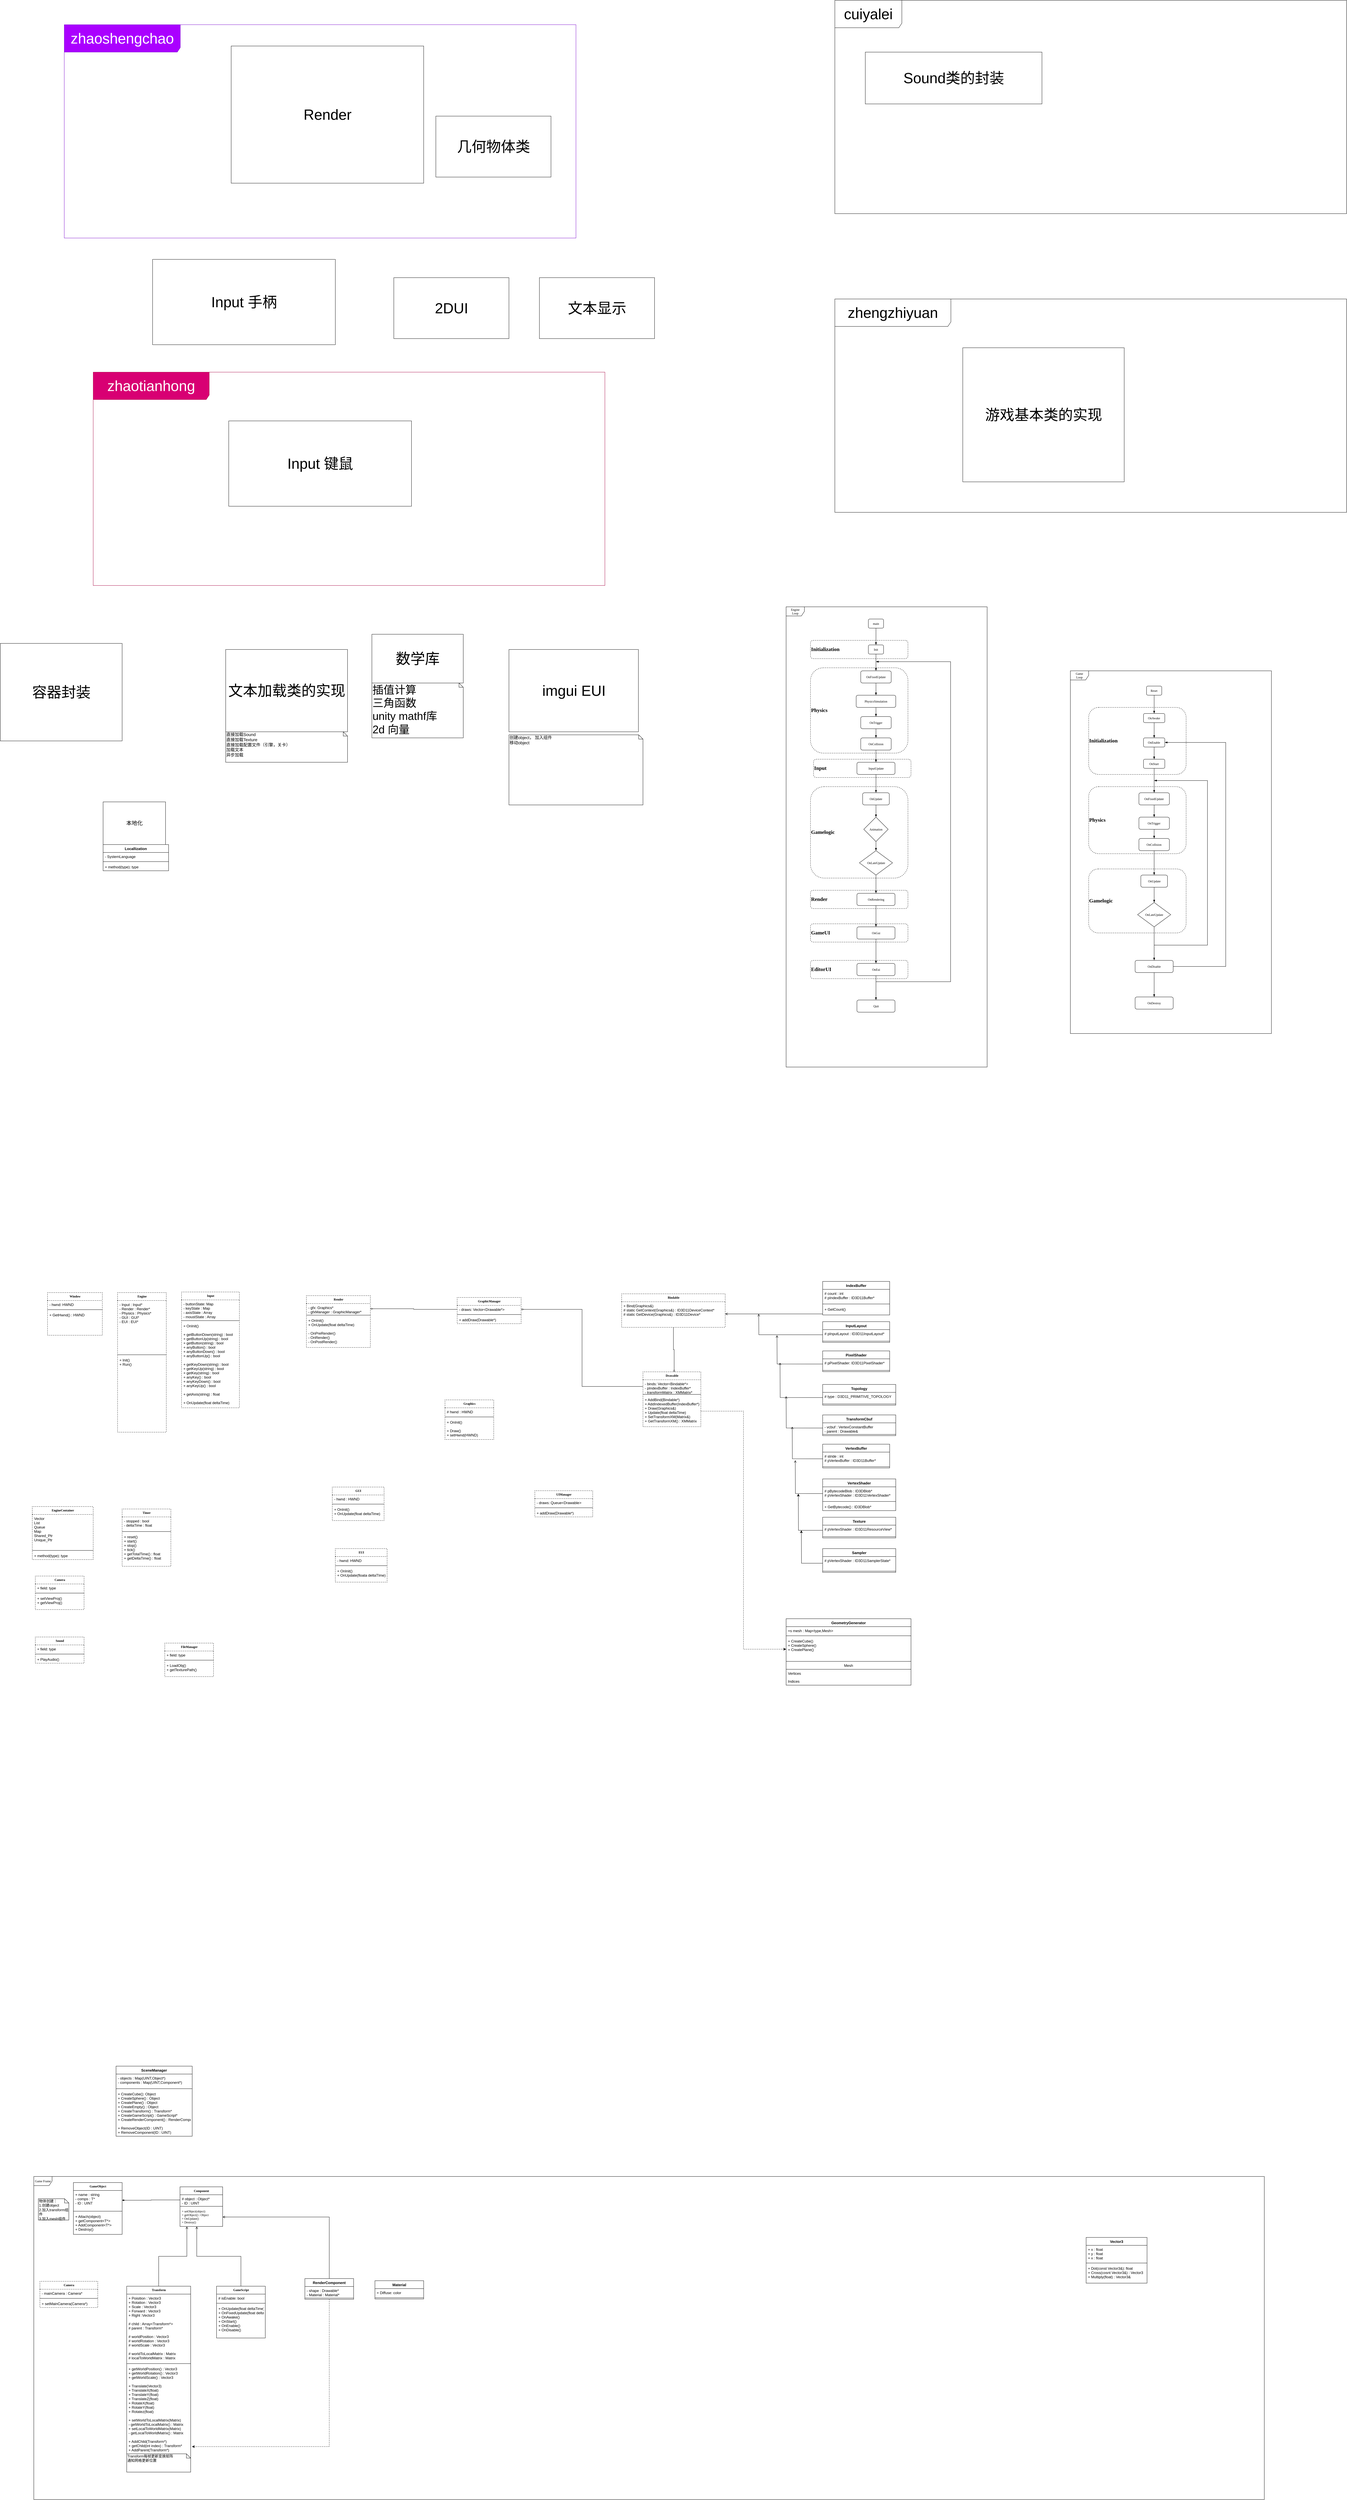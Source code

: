 <mxfile version="12.4.2" type="device" pages="1"><diagram name="Page-1" id="c4acf3e9-155e-7222-9cf6-157b1a14988f"><mxGraphModel dx="4920" dy="7970" grid="1" gridSize="10" guides="1" tooltips="1" connect="1" arrows="1" fold="1" page="1" pageScale="1" pageWidth="850" pageHeight="1100" background="#ffffff" math="0" shadow="0"><root><mxCell id="0"/><mxCell id="1" parent="0"/><mxCell id="H6gUZtu65jWpiv7_xnWX-184" value="Window" style="swimlane;fontStyle=1;align=center;verticalAlign=top;childLayout=stackLayout;horizontal=1;startSize=26;horizontalStack=0;resizeParent=1;resizeParentMax=0;resizeLast=0;collapsible=1;marginBottom=0;rounded=0;shadow=0;glass=0;dashed=1;comic=0;strokeWidth=1;fillColor=none;fontFamily=Verdana;fontSize=10;html=1;" parent="1" vertex="1"><mxGeometry x="-1565" y="-1990" width="180" height="140" as="geometry"/></mxCell><mxCell id="H6gUZtu65jWpiv7_xnWX-185" value="- hwnd: HWND" style="text;strokeColor=none;fillColor=none;align=left;verticalAlign=top;spacingLeft=4;spacingRight=4;overflow=hidden;rotatable=0;points=[[0,0.5],[1,0.5]];portConstraint=eastwest;" parent="H6gUZtu65jWpiv7_xnWX-184" vertex="1"><mxGeometry y="26" width="180" height="26" as="geometry"/></mxCell><mxCell id="H6gUZtu65jWpiv7_xnWX-186" value="" style="line;strokeWidth=1;fillColor=none;align=left;verticalAlign=middle;spacingTop=-1;spacingLeft=3;spacingRight=3;rotatable=0;labelPosition=right;points=[];portConstraint=eastwest;" parent="H6gUZtu65jWpiv7_xnWX-184" vertex="1"><mxGeometry y="52" width="180" height="8" as="geometry"/></mxCell><mxCell id="H6gUZtu65jWpiv7_xnWX-187" value="+ GetHwnd() : HWND" style="text;strokeColor=none;fillColor=none;align=left;verticalAlign=top;spacingLeft=4;spacingRight=4;overflow=hidden;rotatable=0;points=[[0,0.5],[1,0.5]];portConstraint=eastwest;" parent="H6gUZtu65jWpiv7_xnWX-184" vertex="1"><mxGeometry y="60" width="180" height="80" as="geometry"/></mxCell><mxCell id="H6gUZtu65jWpiv7_xnWX-188" value="Engine" style="swimlane;fontStyle=1;align=center;verticalAlign=top;childLayout=stackLayout;horizontal=1;startSize=26;horizontalStack=0;resizeParent=1;resizeParentMax=0;resizeLast=0;collapsible=1;marginBottom=0;rounded=0;shadow=0;glass=0;dashed=1;comic=0;strokeWidth=1;fillColor=none;fontFamily=Verdana;fontSize=10;html=1;" parent="1" vertex="1"><mxGeometry x="-1335" y="-1990" width="160" height="458" as="geometry"/></mxCell><mxCell id="H6gUZtu65jWpiv7_xnWX-189" value="- Input : Input*&#10;- Render : Render*&#10;- Physics : Physics*&#10;- GUI : GUI*&#10;- EUI : EUI*&#10;" style="text;strokeColor=none;fillColor=none;align=left;verticalAlign=top;spacingLeft=4;spacingRight=4;overflow=hidden;rotatable=0;points=[[0,0.5],[1,0.5]];portConstraint=eastwest;" parent="H6gUZtu65jWpiv7_xnWX-188" vertex="1"><mxGeometry y="26" width="160" height="174" as="geometry"/></mxCell><mxCell id="H6gUZtu65jWpiv7_xnWX-190" value="" style="line;strokeWidth=1;fillColor=none;align=left;verticalAlign=middle;spacingTop=-1;spacingLeft=3;spacingRight=3;rotatable=0;labelPosition=right;points=[];portConstraint=eastwest;" parent="H6gUZtu65jWpiv7_xnWX-188" vertex="1"><mxGeometry y="200" width="160" height="8" as="geometry"/></mxCell><mxCell id="H6gUZtu65jWpiv7_xnWX-191" value="+ Init()&#10;+ Run()&#10;" style="text;strokeColor=none;fillColor=none;align=left;verticalAlign=top;spacingLeft=4;spacingRight=4;overflow=hidden;rotatable=0;points=[[0,0.5],[1,0.5]];portConstraint=eastwest;" parent="H6gUZtu65jWpiv7_xnWX-188" vertex="1"><mxGeometry y="208" width="160" height="250" as="geometry"/></mxCell><mxCell id="H6gUZtu65jWpiv7_xnWX-200" value="Input" style="swimlane;fontStyle=1;align=center;verticalAlign=top;childLayout=stackLayout;horizontal=1;startSize=26;horizontalStack=0;resizeParent=1;resizeParentMax=0;resizeLast=0;collapsible=1;marginBottom=0;rounded=0;shadow=0;glass=0;dashed=1;comic=0;strokeWidth=1;fillColor=none;fontFamily=Verdana;fontSize=10;html=1;" parent="1" vertex="1"><mxGeometry x="-1125" y="-1992" width="190" height="380" as="geometry"/></mxCell><mxCell id="H6gUZtu65jWpiv7_xnWX-201" value="- buttonState: Map&#10;- keyState : Map&#10;- axisState : Array&#10;- moustState : Array" style="text;strokeColor=none;fillColor=none;align=left;verticalAlign=top;spacingLeft=4;spacingRight=4;overflow=hidden;rotatable=0;points=[[0,0.5],[1,0.5]];portConstraint=eastwest;" parent="H6gUZtu65jWpiv7_xnWX-200" vertex="1"><mxGeometry y="26" width="190" height="64" as="geometry"/></mxCell><mxCell id="H6gUZtu65jWpiv7_xnWX-202" value="" style="line;strokeWidth=1;fillColor=none;align=left;verticalAlign=middle;spacingTop=-1;spacingLeft=3;spacingRight=3;rotatable=0;labelPosition=right;points=[];portConstraint=eastwest;" parent="H6gUZtu65jWpiv7_xnWX-200" vertex="1"><mxGeometry y="90" width="190" height="8" as="geometry"/></mxCell><mxCell id="H6gUZtu65jWpiv7_xnWX-203" value="+ OnInit()&#10;&#10;+ getButtonDown(string) : bool&#10;+ getButtonUp(string) : bool&#10;+ getButton(string) : bool&#10;+ anyButton() : bool&#10;+ anyButtonDown() : bool&#10;+ anyButtonUp() : bool&#10;&#10;+ getKeyDown(string) : bool&#10;+ getKeyUp(string) : bool&#10;+ getKey(string) : bool&#10;+ anyKey() : bool&#10;+ anyKeyDown() : bool&#10;+ anyKeyUp() : bool&#10;&#10;+ getAxis(string) : float&#10;&#10;+ OnUpdate(float deltaTime)" style="text;strokeColor=none;fillColor=none;align=left;verticalAlign=top;spacingLeft=4;spacingRight=4;overflow=hidden;rotatable=0;points=[[0,0.5],[1,0.5]];portConstraint=eastwest;" parent="H6gUZtu65jWpiv7_xnWX-200" vertex="1"><mxGeometry y="98" width="190" height="282" as="geometry"/></mxCell><mxCell id="H6gUZtu65jWpiv7_xnWX-204" value="Render" style="swimlane;fontStyle=1;align=center;verticalAlign=top;childLayout=stackLayout;horizontal=1;startSize=26;horizontalStack=0;resizeParent=1;resizeParentMax=0;resizeLast=0;collapsible=1;marginBottom=0;rounded=0;shadow=0;glass=0;dashed=1;comic=0;strokeWidth=1;fillColor=none;fontFamily=Verdana;fontSize=10;html=1;" parent="1" vertex="1"><mxGeometry x="-715" y="-1980" width="210" height="170" as="geometry"/></mxCell><mxCell id="H6gUZtu65jWpiv7_xnWX-205" value="- gfx: Graphics*&#10;- gfxManager : GraphicManager*" style="text;strokeColor=none;fillColor=none;align=left;verticalAlign=top;spacingLeft=4;spacingRight=4;overflow=hidden;rotatable=0;points=[[0,0.5],[1,0.5]];portConstraint=eastwest;" parent="H6gUZtu65jWpiv7_xnWX-204" vertex="1"><mxGeometry y="26" width="210" height="34" as="geometry"/></mxCell><mxCell id="H6gUZtu65jWpiv7_xnWX-206" value="" style="line;strokeWidth=1;fillColor=none;align=left;verticalAlign=middle;spacingTop=-1;spacingLeft=3;spacingRight=3;rotatable=0;labelPosition=right;points=[];portConstraint=eastwest;" parent="H6gUZtu65jWpiv7_xnWX-204" vertex="1"><mxGeometry y="60" width="210" height="8" as="geometry"/></mxCell><mxCell id="H6gUZtu65jWpiv7_xnWX-207" value="+ OnInit()&#10;+ OnUpdate(float deltaTime)&#10;&#10;- OnPreRender()&#10;- OnRender()&#10;- OnPostRender()" style="text;strokeColor=none;fillColor=none;align=left;verticalAlign=top;spacingLeft=4;spacingRight=4;overflow=hidden;rotatable=0;points=[[0,0.5],[1,0.5]];portConstraint=eastwest;" parent="H6gUZtu65jWpiv7_xnWX-204" vertex="1"><mxGeometry y="68" width="210" height="102" as="geometry"/></mxCell><mxCell id="H6gUZtu65jWpiv7_xnWX-208" value="Graphics" style="swimlane;fontStyle=1;align=center;verticalAlign=top;childLayout=stackLayout;horizontal=1;startSize=26;horizontalStack=0;resizeParent=1;resizeParentMax=0;resizeLast=0;collapsible=1;marginBottom=0;rounded=0;shadow=0;glass=0;dashed=1;comic=0;strokeWidth=1;fillColor=none;fontFamily=Verdana;fontSize=10;html=1;" parent="1" vertex="1"><mxGeometry x="-260" y="-1638" width="160" height="130" as="geometry"/></mxCell><mxCell id="H6gUZtu65jWpiv7_xnWX-209" value="# hwnd : HWND" style="text;strokeColor=none;fillColor=none;align=left;verticalAlign=top;spacingLeft=4;spacingRight=4;overflow=hidden;rotatable=0;points=[[0,0.5],[1,0.5]];portConstraint=eastwest;" parent="H6gUZtu65jWpiv7_xnWX-208" vertex="1"><mxGeometry y="26" width="160" height="26" as="geometry"/></mxCell><mxCell id="H6gUZtu65jWpiv7_xnWX-210" value="" style="line;strokeWidth=1;fillColor=none;align=left;verticalAlign=middle;spacingTop=-1;spacingLeft=3;spacingRight=3;rotatable=0;labelPosition=right;points=[];portConstraint=eastwest;" parent="H6gUZtu65jWpiv7_xnWX-208" vertex="1"><mxGeometry y="52" width="160" height="8" as="geometry"/></mxCell><mxCell id="H6gUZtu65jWpiv7_xnWX-211" value="+ OnInit()&#10;&#10;+ Draw()&#10;+ setHwnd(HWND)" style="text;strokeColor=none;fillColor=none;align=left;verticalAlign=top;spacingLeft=4;spacingRight=4;overflow=hidden;rotatable=0;points=[[0,0.5],[1,0.5]];portConstraint=eastwest;" parent="H6gUZtu65jWpiv7_xnWX-208" vertex="1"><mxGeometry y="60" width="160" height="70" as="geometry"/></mxCell><mxCell id="H6gUZtu65jWpiv7_xnWX-212" value="GUI" style="swimlane;fontStyle=1;align=center;verticalAlign=top;childLayout=stackLayout;horizontal=1;startSize=26;horizontalStack=0;resizeParent=1;resizeParentMax=0;resizeLast=0;collapsible=1;marginBottom=0;rounded=0;shadow=0;glass=0;dashed=1;comic=0;strokeWidth=1;fillColor=none;fontFamily=Verdana;fontSize=10;html=1;" parent="1" vertex="1"><mxGeometry x="-630" y="-1352" width="170" height="110" as="geometry"/></mxCell><mxCell id="H6gUZtu65jWpiv7_xnWX-213" value="- hwnd : HWND" style="text;strokeColor=none;fillColor=none;align=left;verticalAlign=top;spacingLeft=4;spacingRight=4;overflow=hidden;rotatable=0;points=[[0,0.5],[1,0.5]];portConstraint=eastwest;" parent="H6gUZtu65jWpiv7_xnWX-212" vertex="1"><mxGeometry y="26" width="170" height="26" as="geometry"/></mxCell><mxCell id="H6gUZtu65jWpiv7_xnWX-214" value="" style="line;strokeWidth=1;fillColor=none;align=left;verticalAlign=middle;spacingTop=-1;spacingLeft=3;spacingRight=3;rotatable=0;labelPosition=right;points=[];portConstraint=eastwest;" parent="H6gUZtu65jWpiv7_xnWX-212" vertex="1"><mxGeometry y="52" width="170" height="8" as="geometry"/></mxCell><mxCell id="H6gUZtu65jWpiv7_xnWX-215" value="+ OnInit()&#10;+ OnUpdate(float deltaTime)" style="text;strokeColor=none;fillColor=none;align=left;verticalAlign=top;spacingLeft=4;spacingRight=4;overflow=hidden;rotatable=0;points=[[0,0.5],[1,0.5]];portConstraint=eastwest;" parent="H6gUZtu65jWpiv7_xnWX-212" vertex="1"><mxGeometry y="60" width="170" height="50" as="geometry"/></mxCell><mxCell id="H6gUZtu65jWpiv7_xnWX-216" value="EUI" style="swimlane;fontStyle=1;align=center;verticalAlign=top;childLayout=stackLayout;horizontal=1;startSize=26;horizontalStack=0;resizeParent=1;resizeParentMax=0;resizeLast=0;collapsible=1;marginBottom=0;rounded=0;shadow=0;glass=0;dashed=1;comic=0;strokeWidth=1;fillColor=none;fontFamily=Verdana;fontSize=10;html=1;" parent="1" vertex="1"><mxGeometry x="-620" y="-1150" width="170" height="110" as="geometry"/></mxCell><mxCell id="H6gUZtu65jWpiv7_xnWX-217" value="- hwnd: HWND" style="text;strokeColor=none;fillColor=none;align=left;verticalAlign=top;spacingLeft=4;spacingRight=4;overflow=hidden;rotatable=0;points=[[0,0.5],[1,0.5]];portConstraint=eastwest;" parent="H6gUZtu65jWpiv7_xnWX-216" vertex="1"><mxGeometry y="26" width="170" height="26" as="geometry"/></mxCell><mxCell id="H6gUZtu65jWpiv7_xnWX-218" value="" style="line;strokeWidth=1;fillColor=none;align=left;verticalAlign=middle;spacingTop=-1;spacingLeft=3;spacingRight=3;rotatable=0;labelPosition=right;points=[];portConstraint=eastwest;" parent="H6gUZtu65jWpiv7_xnWX-216" vertex="1"><mxGeometry y="52" width="170" height="8" as="geometry"/></mxCell><mxCell id="H6gUZtu65jWpiv7_xnWX-219" value="+ OnInit()&#10;+ OnUpdate(floata deltaTIme)" style="text;strokeColor=none;fillColor=none;align=left;verticalAlign=top;spacingLeft=4;spacingRight=4;overflow=hidden;rotatable=0;points=[[0,0.5],[1,0.5]];portConstraint=eastwest;" parent="H6gUZtu65jWpiv7_xnWX-216" vertex="1"><mxGeometry y="60" width="170" height="50" as="geometry"/></mxCell><mxCell id="H6gUZtu65jWpiv7_xnWX-220" value="GraphicManager" style="swimlane;fontStyle=1;align=center;verticalAlign=top;childLayout=stackLayout;horizontal=1;startSize=26;horizontalStack=0;resizeParent=1;resizeParentMax=0;resizeLast=0;collapsible=1;marginBottom=0;rounded=0;shadow=0;glass=0;dashed=1;comic=0;strokeWidth=1;fillColor=none;fontFamily=Verdana;fontSize=10;html=1;" parent="1" vertex="1"><mxGeometry x="-220" y="-1974" width="210" height="86" as="geometry"/></mxCell><mxCell id="H6gUZtu65jWpiv7_xnWX-221" value="- draws: Vector&lt;Drawable*&gt;" style="text;strokeColor=none;fillColor=none;align=left;verticalAlign=top;spacingLeft=4;spacingRight=4;overflow=hidden;rotatable=0;points=[[0,0.5],[1,0.5]];portConstraint=eastwest;" parent="H6gUZtu65jWpiv7_xnWX-220" vertex="1"><mxGeometry y="26" width="210" height="26" as="geometry"/></mxCell><mxCell id="H6gUZtu65jWpiv7_xnWX-222" value="" style="line;strokeWidth=1;fillColor=none;align=left;verticalAlign=middle;spacingTop=-1;spacingLeft=3;spacingRight=3;rotatable=0;labelPosition=right;points=[];portConstraint=eastwest;" parent="H6gUZtu65jWpiv7_xnWX-220" vertex="1"><mxGeometry y="52" width="210" height="8" as="geometry"/></mxCell><mxCell id="H6gUZtu65jWpiv7_xnWX-223" value="+ addDraw(Drawable*)" style="text;strokeColor=none;fillColor=none;align=left;verticalAlign=top;spacingLeft=4;spacingRight=4;overflow=hidden;rotatable=0;points=[[0,0.5],[1,0.5]];portConstraint=eastwest;" parent="H6gUZtu65jWpiv7_xnWX-220" vertex="1"><mxGeometry y="60" width="210" height="26" as="geometry"/></mxCell><mxCell id="H6gUZtu65jWpiv7_xnWX-224" value="Drawable" style="swimlane;fontStyle=1;align=center;verticalAlign=top;childLayout=stackLayout;horizontal=1;startSize=26;horizontalStack=0;resizeParent=1;resizeParentMax=0;resizeLast=0;collapsible=1;marginBottom=0;rounded=0;shadow=0;glass=0;dashed=1;comic=0;strokeWidth=1;fillColor=none;fontFamily=Verdana;fontSize=10;html=1;" parent="1" vertex="1"><mxGeometry x="390" y="-1730" width="190" height="180" as="geometry"/></mxCell><mxCell id="H6gUZtu65jWpiv7_xnWX-225" value="- binds: Vector&lt;Bindable*&gt;&#10;- pIndexBuffer : IndexBuffer*&#10;- transformMatrix : XMMatrix*" style="text;strokeColor=none;fillColor=none;align=left;verticalAlign=top;spacingLeft=4;spacingRight=4;overflow=hidden;rotatable=0;points=[[0,0.5],[1,0.5]];portConstraint=eastwest;" parent="H6gUZtu65jWpiv7_xnWX-224" vertex="1"><mxGeometry y="26" width="190" height="44" as="geometry"/></mxCell><mxCell id="H6gUZtu65jWpiv7_xnWX-226" value="" style="line;strokeWidth=1;fillColor=none;align=left;verticalAlign=middle;spacingTop=-1;spacingLeft=3;spacingRight=3;rotatable=0;labelPosition=right;points=[];portConstraint=eastwest;" parent="H6gUZtu65jWpiv7_xnWX-224" vertex="1"><mxGeometry y="70" width="190" height="8" as="geometry"/></mxCell><mxCell id="H6gUZtu65jWpiv7_xnWX-227" value="+ AddBind(Bindable*)&#10;+ AddIndexedBuffer(IndexBuffer*)&#10;+ Draw(Graphics&amp;)&#10;+ Update(float deltaTime)&#10;+ SetTransformXM(Matrix&amp;)&#10;+ GetTransformXM() : XMMatrix" style="text;strokeColor=none;fillColor=none;align=left;verticalAlign=top;spacingLeft=4;spacingRight=4;overflow=hidden;rotatable=0;points=[[0,0.5],[1,0.5]];portConstraint=eastwest;" parent="H6gUZtu65jWpiv7_xnWX-224" vertex="1"><mxGeometry y="78" width="190" height="102" as="geometry"/></mxCell><mxCell id="uwMB3Q1lVfNLNDKnYUVP-76" value="" style="edgeStyle=orthogonalEdgeStyle;rounded=0;orthogonalLoop=1;jettySize=auto;html=1;endArrow=diamondThin;endFill=0;entryX=0.539;entryY=0.006;entryDx=0;entryDy=0;entryPerimeter=0;" parent="1" source="H6gUZtu65jWpiv7_xnWX-228" target="H6gUZtu65jWpiv7_xnWX-224" edge="1"><mxGeometry relative="1" as="geometry"><mxPoint x="490" y="-1796" as="targetPoint"/></mxGeometry></mxCell><mxCell id="H6gUZtu65jWpiv7_xnWX-228" value="Bindable" style="swimlane;fontStyle=1;align=center;verticalAlign=top;childLayout=stackLayout;horizontal=1;startSize=26;horizontalStack=0;resizeParent=1;resizeParentMax=0;resizeLast=0;collapsible=1;marginBottom=0;rounded=0;shadow=0;glass=0;dashed=1;comic=0;strokeWidth=1;fillColor=none;fontFamily=Verdana;fontSize=10;html=1;" parent="1" vertex="1"><mxGeometry x="320" y="-1986" width="340" height="110" as="geometry"/></mxCell><mxCell id="H6gUZtu65jWpiv7_xnWX-231" value="+ Bind(Graphics&amp;)&#10;# static GetContext(Graphics&amp;) : ID3D11DeviceContext*&#10;# static GetDevice(Graphics&amp;) : ID3D11Device*" style="text;strokeColor=none;fillColor=none;align=left;verticalAlign=top;spacingLeft=4;spacingRight=4;overflow=hidden;rotatable=0;points=[[0,0.5],[1,0.5]];portConstraint=eastwest;" parent="H6gUZtu65jWpiv7_xnWX-228" vertex="1"><mxGeometry y="26" width="340" height="84" as="geometry"/></mxCell><mxCell id="H6gUZtu65jWpiv7_xnWX-235" style="edgeStyle=orthogonalEdgeStyle;rounded=0;orthogonalLoop=1;jettySize=auto;html=1;exitX=0;exitY=0.5;exitDx=0;exitDy=0;entryX=1;entryY=0.5;entryDx=0;entryDy=0;endArrow=diamondThin;endFill=0;fontFamily=Verdana;fontSize=10;" parent="1" source="H6gUZtu65jWpiv7_xnWX-221" target="H6gUZtu65jWpiv7_xnWX-205" edge="1"><mxGeometry relative="1" as="geometry"/></mxCell><mxCell id="H6gUZtu65jWpiv7_xnWX-237" value="UIManager" style="swimlane;fontStyle=1;align=center;verticalAlign=top;childLayout=stackLayout;horizontal=1;startSize=26;horizontalStack=0;resizeParent=1;resizeParentMax=0;resizeLast=0;collapsible=1;marginBottom=0;rounded=0;shadow=0;glass=0;dashed=1;comic=0;strokeWidth=1;fillColor=none;fontFamily=Verdana;fontSize=10;html=1;" parent="1" vertex="1"><mxGeometry x="35" y="-1340" width="190" height="86" as="geometry"/></mxCell><mxCell id="H6gUZtu65jWpiv7_xnWX-238" value="- draws: Queue&lt;Drawable&gt;" style="text;strokeColor=none;fillColor=none;align=left;verticalAlign=top;spacingLeft=4;spacingRight=4;overflow=hidden;rotatable=0;points=[[0,0.5],[1,0.5]];portConstraint=eastwest;" parent="H6gUZtu65jWpiv7_xnWX-237" vertex="1"><mxGeometry y="26" width="190" height="26" as="geometry"/></mxCell><mxCell id="H6gUZtu65jWpiv7_xnWX-239" value="" style="line;strokeWidth=1;fillColor=none;align=left;verticalAlign=middle;spacingTop=-1;spacingLeft=3;spacingRight=3;rotatable=0;labelPosition=right;points=[];portConstraint=eastwest;" parent="H6gUZtu65jWpiv7_xnWX-237" vertex="1"><mxGeometry y="52" width="190" height="8" as="geometry"/></mxCell><mxCell id="H6gUZtu65jWpiv7_xnWX-240" value="+ addDraw(Drawable*)" style="text;strokeColor=none;fillColor=none;align=left;verticalAlign=top;spacingLeft=4;spacingRight=4;overflow=hidden;rotatable=0;points=[[0,0.5],[1,0.5]];portConstraint=eastwest;" parent="H6gUZtu65jWpiv7_xnWX-237" vertex="1"><mxGeometry y="60" width="190" height="26" as="geometry"/></mxCell><mxCell id="H6gUZtu65jWpiv7_xnWX-251" value="Sound" style="swimlane;fontStyle=1;align=center;verticalAlign=top;childLayout=stackLayout;horizontal=1;startSize=26;horizontalStack=0;resizeParent=1;resizeParentMax=0;resizeLast=0;collapsible=1;marginBottom=0;rounded=0;shadow=0;glass=0;dashed=1;comic=0;strokeWidth=1;fillColor=none;fontFamily=Verdana;fontSize=10;html=1;" parent="1" vertex="1"><mxGeometry x="-1605" y="-860" width="160" height="86" as="geometry"/></mxCell><mxCell id="H6gUZtu65jWpiv7_xnWX-252" value="+ field: type" style="text;strokeColor=none;fillColor=none;align=left;verticalAlign=top;spacingLeft=4;spacingRight=4;overflow=hidden;rotatable=0;points=[[0,0.5],[1,0.5]];portConstraint=eastwest;" parent="H6gUZtu65jWpiv7_xnWX-251" vertex="1"><mxGeometry y="26" width="160" height="26" as="geometry"/></mxCell><mxCell id="H6gUZtu65jWpiv7_xnWX-253" value="" style="line;strokeWidth=1;fillColor=none;align=left;verticalAlign=middle;spacingTop=-1;spacingLeft=3;spacingRight=3;rotatable=0;labelPosition=right;points=[];portConstraint=eastwest;" parent="H6gUZtu65jWpiv7_xnWX-251" vertex="1"><mxGeometry y="52" width="160" height="8" as="geometry"/></mxCell><mxCell id="H6gUZtu65jWpiv7_xnWX-254" value="+ PlayAudio()" style="text;strokeColor=none;fillColor=none;align=left;verticalAlign=top;spacingLeft=4;spacingRight=4;overflow=hidden;rotatable=0;points=[[0,0.5],[1,0.5]];portConstraint=eastwest;" parent="H6gUZtu65jWpiv7_xnWX-251" vertex="1"><mxGeometry y="60" width="160" height="26" as="geometry"/></mxCell><mxCell id="H6gUZtu65jWpiv7_xnWX-255" value="EngineContainer" style="swimlane;fontStyle=1;align=center;verticalAlign=top;childLayout=stackLayout;horizontal=1;startSize=26;horizontalStack=0;resizeParent=1;resizeParentMax=0;resizeLast=0;collapsible=1;marginBottom=0;rounded=0;shadow=0;glass=0;dashed=1;comic=0;strokeWidth=1;fillColor=none;fontFamily=Verdana;fontSize=10;html=1;" parent="1" vertex="1"><mxGeometry x="-1615" y="-1288" width="200" height="174" as="geometry"/></mxCell><mxCell id="H6gUZtu65jWpiv7_xnWX-256" value="Vector&#10;List&#10;Queue&#10;Map&#10;Shared_Ptr&#10;Unique_Ptr" style="text;strokeColor=none;fillColor=none;align=left;verticalAlign=top;spacingLeft=4;spacingRight=4;overflow=hidden;rotatable=0;points=[[0,0.5],[1,0.5]];portConstraint=eastwest;" parent="H6gUZtu65jWpiv7_xnWX-255" vertex="1"><mxGeometry y="26" width="200" height="114" as="geometry"/></mxCell><mxCell id="H6gUZtu65jWpiv7_xnWX-257" value="" style="line;strokeWidth=1;fillColor=none;align=left;verticalAlign=middle;spacingTop=-1;spacingLeft=3;spacingRight=3;rotatable=0;labelPosition=right;points=[];portConstraint=eastwest;" parent="H6gUZtu65jWpiv7_xnWX-255" vertex="1"><mxGeometry y="140" width="200" height="8" as="geometry"/></mxCell><mxCell id="H6gUZtu65jWpiv7_xnWX-258" value="+ method(type): type" style="text;strokeColor=none;fillColor=none;align=left;verticalAlign=top;spacingLeft=4;spacingRight=4;overflow=hidden;rotatable=0;points=[[0,0.5],[1,0.5]];portConstraint=eastwest;" parent="H6gUZtu65jWpiv7_xnWX-255" vertex="1"><mxGeometry y="148" width="200" height="26" as="geometry"/></mxCell><mxCell id="H6gUZtu65jWpiv7_xnWX-263" value="FileManager" style="swimlane;fontStyle=1;align=center;verticalAlign=top;childLayout=stackLayout;horizontal=1;startSize=26;horizontalStack=0;resizeParent=1;resizeParentMax=0;resizeLast=0;collapsible=1;marginBottom=0;rounded=0;shadow=0;glass=0;dashed=1;comic=0;strokeWidth=1;fillColor=none;fontFamily=Verdana;fontSize=10;html=1;" parent="1" vertex="1"><mxGeometry x="-1180" y="-840" width="160" height="110" as="geometry"/></mxCell><mxCell id="H6gUZtu65jWpiv7_xnWX-264" value="+ field: type" style="text;strokeColor=none;fillColor=none;align=left;verticalAlign=top;spacingLeft=4;spacingRight=4;overflow=hidden;rotatable=0;points=[[0,0.5],[1,0.5]];portConstraint=eastwest;" parent="H6gUZtu65jWpiv7_xnWX-263" vertex="1"><mxGeometry y="26" width="160" height="26" as="geometry"/></mxCell><mxCell id="H6gUZtu65jWpiv7_xnWX-265" value="" style="line;strokeWidth=1;fillColor=none;align=left;verticalAlign=middle;spacingTop=-1;spacingLeft=3;spacingRight=3;rotatable=0;labelPosition=right;points=[];portConstraint=eastwest;" parent="H6gUZtu65jWpiv7_xnWX-263" vertex="1"><mxGeometry y="52" width="160" height="8" as="geometry"/></mxCell><mxCell id="H6gUZtu65jWpiv7_xnWX-266" value="+ LoadObj()&#10;+ getTexturePath()" style="text;strokeColor=none;fillColor=none;align=left;verticalAlign=top;spacingLeft=4;spacingRight=4;overflow=hidden;rotatable=0;points=[[0,0.5],[1,0.5]];portConstraint=eastwest;" parent="H6gUZtu65jWpiv7_xnWX-263" vertex="1"><mxGeometry y="60" width="160" height="50" as="geometry"/></mxCell><mxCell id="H6gUZtu65jWpiv7_xnWX-267" value="Camera" style="swimlane;fontStyle=1;align=center;verticalAlign=top;childLayout=stackLayout;horizontal=1;startSize=26;horizontalStack=0;resizeParent=1;resizeParentMax=0;resizeLast=0;collapsible=1;marginBottom=0;rounded=0;shadow=0;glass=0;dashed=1;comic=0;strokeWidth=1;fillColor=none;fontFamily=Verdana;fontSize=10;html=1;" parent="1" vertex="1"><mxGeometry x="-1605" y="-1060" width="160" height="110" as="geometry"/></mxCell><mxCell id="H6gUZtu65jWpiv7_xnWX-268" value="+ field: type" style="text;strokeColor=none;fillColor=none;align=left;verticalAlign=top;spacingLeft=4;spacingRight=4;overflow=hidden;rotatable=0;points=[[0,0.5],[1,0.5]];portConstraint=eastwest;" parent="H6gUZtu65jWpiv7_xnWX-267" vertex="1"><mxGeometry y="26" width="160" height="26" as="geometry"/></mxCell><mxCell id="H6gUZtu65jWpiv7_xnWX-269" value="" style="line;strokeWidth=1;fillColor=none;align=left;verticalAlign=middle;spacingTop=-1;spacingLeft=3;spacingRight=3;rotatable=0;labelPosition=right;points=[];portConstraint=eastwest;" parent="H6gUZtu65jWpiv7_xnWX-267" vertex="1"><mxGeometry y="52" width="160" height="8" as="geometry"/></mxCell><mxCell id="H6gUZtu65jWpiv7_xnWX-270" value="+ setViewProj()&#10;+ getViewProj()" style="text;strokeColor=none;fillColor=none;align=left;verticalAlign=top;spacingLeft=4;spacingRight=4;overflow=hidden;rotatable=0;points=[[0,0.5],[1,0.5]];portConstraint=eastwest;" parent="H6gUZtu65jWpiv7_xnWX-267" vertex="1"><mxGeometry y="60" width="160" height="50" as="geometry"/></mxCell><mxCell id="H6gUZtu65jWpiv7_xnWX-271" value="Timer" style="swimlane;fontStyle=1;align=center;verticalAlign=top;childLayout=stackLayout;horizontal=1;startSize=26;horizontalStack=0;resizeParent=1;resizeParentMax=0;resizeLast=0;collapsible=1;marginBottom=0;rounded=0;shadow=0;glass=0;dashed=1;comic=0;strokeWidth=1;fillColor=none;fontFamily=Verdana;fontSize=10;html=1;" parent="1" vertex="1"><mxGeometry x="-1320" y="-1280" width="160" height="188" as="geometry"/></mxCell><mxCell id="H6gUZtu65jWpiv7_xnWX-272" value="- stopped : bool&#10;- deltaTime : float" style="text;strokeColor=none;fillColor=none;align=left;verticalAlign=top;spacingLeft=4;spacingRight=4;overflow=hidden;rotatable=0;points=[[0,0.5],[1,0.5]];portConstraint=eastwest;" parent="H6gUZtu65jWpiv7_xnWX-271" vertex="1"><mxGeometry y="26" width="160" height="44" as="geometry"/></mxCell><mxCell id="H6gUZtu65jWpiv7_xnWX-273" value="" style="line;strokeWidth=1;fillColor=none;align=left;verticalAlign=middle;spacingTop=-1;spacingLeft=3;spacingRight=3;rotatable=0;labelPosition=right;points=[];portConstraint=eastwest;" parent="H6gUZtu65jWpiv7_xnWX-271" vertex="1"><mxGeometry y="70" width="160" height="8" as="geometry"/></mxCell><mxCell id="H6gUZtu65jWpiv7_xnWX-274" value="+ reset()&#10;+ start()&#10;+ stop()&#10;+ tick()&#10;+ getTotalTime() : float&#10;+ getDeltaTime() : float" style="text;strokeColor=none;fillColor=none;align=left;verticalAlign=top;spacingLeft=4;spacingRight=4;overflow=hidden;rotatable=0;points=[[0,0.5],[1,0.5]];portConstraint=eastwest;" parent="H6gUZtu65jWpiv7_xnWX-271" vertex="1"><mxGeometry y="78" width="160" height="110" as="geometry"/></mxCell><mxCell id="uwMB3Q1lVfNLNDKnYUVP-29" value="&lt;span style=&quot;font-size: 48px&quot;&gt;Render&lt;/span&gt;" style="html=1;" parent="1" vertex="1"><mxGeometry x="-962" y="-6080" width="632" height="450" as="geometry"/></mxCell><mxCell id="uwMB3Q1lVfNLNDKnYUVP-30" value="&lt;span style=&quot;font-size: 48px&quot;&gt;Input 键鼠&lt;/span&gt;" style="html=1;" parent="1" vertex="1"><mxGeometry x="-970" y="-4850" width="600" height="280" as="geometry"/></mxCell><mxCell id="uwMB3Q1lVfNLNDKnYUVP-31" value="&lt;span style=&quot;font-size: 48px&quot;&gt;几何物体类&lt;/span&gt;" style="html=1;" parent="1" vertex="1"><mxGeometry x="-290.0" y="-5850" width="378" height="200" as="geometry"/></mxCell><mxCell id="uwMB3Q1lVfNLNDKnYUVP-32" value="&lt;span style=&quot;font-size: 48px&quot;&gt;容器封装&lt;/span&gt;" style="html=1;" parent="1" vertex="1"><mxGeometry x="-1720" y="-4120" width="400" height="320" as="geometry"/></mxCell><mxCell id="uwMB3Q1lVfNLNDKnYUVP-33" value="&lt;span style=&quot;font-size: 48px&quot;&gt;游戏基本类的实现&lt;/span&gt;" style="html=1;" parent="1" vertex="1"><mxGeometry x="1440" y="-5090" width="530" height="440" as="geometry"/></mxCell><mxCell id="uwMB3Q1lVfNLNDKnYUVP-34" value="&lt;span style=&quot;font-size: 48px&quot;&gt;文本加载类的实现&lt;/span&gt;" style="html=1;" parent="1" vertex="1"><mxGeometry x="-980" y="-4100" width="400" height="270" as="geometry"/></mxCell><mxCell id="uwMB3Q1lVfNLNDKnYUVP-35" value="&lt;span style=&quot;font-size: 48px&quot;&gt;Sound类的封装&lt;/span&gt;" style="html=1;" parent="1" vertex="1"><mxGeometry x="1120" y="-6060" width="580" height="170" as="geometry"/></mxCell><mxCell id="uwMB3Q1lVfNLNDKnYUVP-36" value="&lt;span style=&quot;font-size: 48px&quot;&gt;imgui EUI&lt;/span&gt;" style="html=1;" parent="1" vertex="1"><mxGeometry x="-50" y="-4100" width="425" height="270" as="geometry"/></mxCell><mxCell id="uwMB3Q1lVfNLNDKnYUVP-37" value="&lt;span style=&quot;font-size: 48px&quot;&gt;2DUI&lt;br&gt;&lt;/span&gt;" style="html=1;" parent="1" vertex="1"><mxGeometry x="-428" y="-5320" width="378" height="200" as="geometry"/></mxCell><mxCell id="uwMB3Q1lVfNLNDKnYUVP-59" value="" style="group" parent="1" vertex="1" connectable="0"><mxGeometry x="980" y="-2026.67" width="240" height="752" as="geometry"/></mxCell><mxCell id="uwMB3Q1lVfNLNDKnYUVP-2" value="IndexBuffer" style="swimlane;fontStyle=1;align=center;verticalAlign=top;childLayout=stackLayout;horizontal=1;startSize=26;horizontalStack=0;resizeParent=1;resizeParentMax=0;resizeLast=0;collapsible=1;marginBottom=0;" parent="uwMB3Q1lVfNLNDKnYUVP-59" vertex="1"><mxGeometry width="220" height="110" as="geometry"/></mxCell><mxCell id="uwMB3Q1lVfNLNDKnYUVP-3" value="# count : int&#10;# pIndexBuffer : ID3D11Buffer*" style="text;strokeColor=none;fillColor=none;align=left;verticalAlign=top;spacingLeft=4;spacingRight=4;overflow=hidden;rotatable=0;points=[[0,0.5],[1,0.5]];portConstraint=eastwest;" parent="uwMB3Q1lVfNLNDKnYUVP-2" vertex="1"><mxGeometry y="26" width="220" height="44" as="geometry"/></mxCell><mxCell id="uwMB3Q1lVfNLNDKnYUVP-4" value="" style="line;strokeWidth=1;fillColor=none;align=left;verticalAlign=middle;spacingTop=-1;spacingLeft=3;spacingRight=3;rotatable=0;labelPosition=right;points=[];portConstraint=eastwest;" parent="uwMB3Q1lVfNLNDKnYUVP-2" vertex="1"><mxGeometry y="70" width="220" height="8" as="geometry"/></mxCell><mxCell id="uwMB3Q1lVfNLNDKnYUVP-5" value="+ GetCount()" style="text;strokeColor=none;fillColor=none;align=left;verticalAlign=top;spacingLeft=4;spacingRight=4;overflow=hidden;rotatable=0;points=[[0,0.5],[1,0.5]];portConstraint=eastwest;" parent="uwMB3Q1lVfNLNDKnYUVP-2" vertex="1"><mxGeometry y="78" width="220" height="32" as="geometry"/></mxCell><mxCell id="uwMB3Q1lVfNLNDKnYUVP-6" value="InputLayout" style="swimlane;fontStyle=1;align=center;verticalAlign=top;childLayout=stackLayout;horizontal=1;startSize=26;horizontalStack=0;resizeParent=1;resizeParentMax=0;resizeLast=0;collapsible=1;marginBottom=0;" parent="uwMB3Q1lVfNLNDKnYUVP-59" vertex="1"><mxGeometry y="132" width="220" height="68" as="geometry"/></mxCell><mxCell id="uwMB3Q1lVfNLNDKnYUVP-7" value="# pInputLayout : ID3D11InputLayout*" style="text;strokeColor=none;fillColor=none;align=left;verticalAlign=top;spacingLeft=4;spacingRight=4;overflow=hidden;rotatable=0;points=[[0,0.5],[1,0.5]];portConstraint=eastwest;" parent="uwMB3Q1lVfNLNDKnYUVP-6" vertex="1"><mxGeometry y="26" width="220" height="34" as="geometry"/></mxCell><mxCell id="uwMB3Q1lVfNLNDKnYUVP-8" value="" style="line;strokeWidth=1;fillColor=none;align=left;verticalAlign=middle;spacingTop=-1;spacingLeft=3;spacingRight=3;rotatable=0;labelPosition=right;points=[];portConstraint=eastwest;" parent="uwMB3Q1lVfNLNDKnYUVP-6" vertex="1"><mxGeometry y="60" width="220" height="8" as="geometry"/></mxCell><mxCell id="uwMB3Q1lVfNLNDKnYUVP-11" value="PixelShader" style="swimlane;fontStyle=1;align=center;verticalAlign=top;childLayout=stackLayout;horizontal=1;startSize=26;horizontalStack=0;resizeParent=1;resizeParentMax=0;resizeLast=0;collapsible=1;marginBottom=0;" parent="uwMB3Q1lVfNLNDKnYUVP-59" vertex="1"><mxGeometry y="228" width="220" height="68" as="geometry"/></mxCell><mxCell id="uwMB3Q1lVfNLNDKnYUVP-12" value="# pPixelShader: ID3D11PixelShader*" style="text;strokeColor=none;fillColor=none;align=left;verticalAlign=top;spacingLeft=4;spacingRight=4;overflow=hidden;rotatable=0;points=[[0,0.5],[1,0.5]];portConstraint=eastwest;" parent="uwMB3Q1lVfNLNDKnYUVP-11" vertex="1"><mxGeometry y="26" width="220" height="34" as="geometry"/></mxCell><mxCell id="uwMB3Q1lVfNLNDKnYUVP-13" value="" style="line;strokeWidth=1;fillColor=none;align=left;verticalAlign=middle;spacingTop=-1;spacingLeft=3;spacingRight=3;rotatable=0;labelPosition=right;points=[];portConstraint=eastwest;" parent="uwMB3Q1lVfNLNDKnYUVP-11" vertex="1"><mxGeometry y="60" width="220" height="8" as="geometry"/></mxCell><mxCell id="uwMB3Q1lVfNLNDKnYUVP-38" value="Topology" style="swimlane;fontStyle=1;align=center;verticalAlign=top;childLayout=stackLayout;horizontal=1;startSize=26;horizontalStack=0;resizeParent=1;resizeParentMax=0;resizeLast=0;collapsible=1;marginBottom=0;" parent="uwMB3Q1lVfNLNDKnYUVP-59" vertex="1"><mxGeometry y="338" width="240" height="68" as="geometry"/></mxCell><mxCell id="uwMB3Q1lVfNLNDKnYUVP-39" value="# type : D3D11_PRIMITIVE_TOPOLOGY" style="text;strokeColor=none;fillColor=none;align=left;verticalAlign=top;spacingLeft=4;spacingRight=4;overflow=hidden;rotatable=0;points=[[0,0.5],[1,0.5]];portConstraint=eastwest;" parent="uwMB3Q1lVfNLNDKnYUVP-38" vertex="1"><mxGeometry y="26" width="240" height="34" as="geometry"/></mxCell><mxCell id="uwMB3Q1lVfNLNDKnYUVP-40" value="" style="line;strokeWidth=1;fillColor=none;align=left;verticalAlign=middle;spacingTop=-1;spacingLeft=3;spacingRight=3;rotatable=0;labelPosition=right;points=[];portConstraint=eastwest;" parent="uwMB3Q1lVfNLNDKnYUVP-38" vertex="1"><mxGeometry y="60" width="240" height="8" as="geometry"/></mxCell><mxCell id="uwMB3Q1lVfNLNDKnYUVP-42" value="TransformCbuf" style="swimlane;fontStyle=1;align=center;verticalAlign=top;childLayout=stackLayout;horizontal=1;startSize=26;horizontalStack=0;resizeParent=1;resizeParentMax=0;resizeLast=0;collapsible=1;marginBottom=0;" parent="uwMB3Q1lVfNLNDKnYUVP-59" vertex="1"><mxGeometry y="438" width="240" height="68" as="geometry"/></mxCell><mxCell id="uwMB3Q1lVfNLNDKnYUVP-43" value="- vcbuf : VertexConstantBuffer&#10;- parent : Drawable&amp;" style="text;strokeColor=none;fillColor=none;align=left;verticalAlign=top;spacingLeft=4;spacingRight=4;overflow=hidden;rotatable=0;points=[[0,0.5],[1,0.5]];portConstraint=eastwest;" parent="uwMB3Q1lVfNLNDKnYUVP-42" vertex="1"><mxGeometry y="26" width="240" height="34" as="geometry"/></mxCell><mxCell id="uwMB3Q1lVfNLNDKnYUVP-44" value="" style="line;strokeWidth=1;fillColor=none;align=left;verticalAlign=middle;spacingTop=-1;spacingLeft=3;spacingRight=3;rotatable=0;labelPosition=right;points=[];portConstraint=eastwest;" parent="uwMB3Q1lVfNLNDKnYUVP-42" vertex="1"><mxGeometry y="60" width="240" height="8" as="geometry"/></mxCell><mxCell id="uwMB3Q1lVfNLNDKnYUVP-45" value="VertexBuffer" style="swimlane;fontStyle=1;align=center;verticalAlign=top;childLayout=stackLayout;horizontal=1;startSize=26;horizontalStack=0;resizeParent=1;resizeParentMax=0;resizeLast=0;collapsible=1;marginBottom=0;" parent="uwMB3Q1lVfNLNDKnYUVP-59" vertex="1"><mxGeometry y="534" width="220" height="78" as="geometry"/></mxCell><mxCell id="uwMB3Q1lVfNLNDKnYUVP-46" value="# stride : int&#10;# pVertexBuffer : ID3D11Buffer*" style="text;strokeColor=none;fillColor=none;align=left;verticalAlign=top;spacingLeft=4;spacingRight=4;overflow=hidden;rotatable=0;points=[[0,0.5],[1,0.5]];portConstraint=eastwest;" parent="uwMB3Q1lVfNLNDKnYUVP-45" vertex="1"><mxGeometry y="26" width="220" height="44" as="geometry"/></mxCell><mxCell id="uwMB3Q1lVfNLNDKnYUVP-47" value="" style="line;strokeWidth=1;fillColor=none;align=left;verticalAlign=middle;spacingTop=-1;spacingLeft=3;spacingRight=3;rotatable=0;labelPosition=right;points=[];portConstraint=eastwest;" parent="uwMB3Q1lVfNLNDKnYUVP-45" vertex="1"><mxGeometry y="70" width="220" height="8" as="geometry"/></mxCell><mxCell id="uwMB3Q1lVfNLNDKnYUVP-49" value="VertexShader" style="swimlane;fontStyle=1;align=center;verticalAlign=top;childLayout=stackLayout;horizontal=1;startSize=26;horizontalStack=0;resizeParent=1;resizeParentMax=0;resizeLast=0;collapsible=1;marginBottom=0;" parent="uwMB3Q1lVfNLNDKnYUVP-59" vertex="1"><mxGeometry y="648" width="240" height="104" as="geometry"/></mxCell><mxCell id="uwMB3Q1lVfNLNDKnYUVP-50" value="# pBytecodeBlob : ID3DBlob*&#10;# pVertexShader : ID3D11VertexShader*" style="text;strokeColor=none;fillColor=none;align=left;verticalAlign=top;spacingLeft=4;spacingRight=4;overflow=hidden;rotatable=0;points=[[0,0.5],[1,0.5]];portConstraint=eastwest;" parent="uwMB3Q1lVfNLNDKnYUVP-49" vertex="1"><mxGeometry y="26" width="240" height="44" as="geometry"/></mxCell><mxCell id="uwMB3Q1lVfNLNDKnYUVP-51" value="" style="line;strokeWidth=1;fillColor=none;align=left;verticalAlign=middle;spacingTop=-1;spacingLeft=3;spacingRight=3;rotatable=0;labelPosition=right;points=[];portConstraint=eastwest;" parent="uwMB3Q1lVfNLNDKnYUVP-49" vertex="1"><mxGeometry y="70" width="240" height="8" as="geometry"/></mxCell><mxCell id="uwMB3Q1lVfNLNDKnYUVP-53" value="+ GetBytecode() : ID3DBlob*" style="text;strokeColor=none;fillColor=none;align=left;verticalAlign=top;spacingLeft=4;spacingRight=4;overflow=hidden;rotatable=0;points=[[0,0.5],[1,0.5]];portConstraint=eastwest;" parent="uwMB3Q1lVfNLNDKnYUVP-49" vertex="1"><mxGeometry y="78" width="240" height="26" as="geometry"/></mxCell><mxCell id="uwMB3Q1lVfNLNDKnYUVP-60" style="edgeStyle=orthogonalEdgeStyle;rounded=0;orthogonalLoop=1;jettySize=auto;html=1;exitX=0;exitY=0.5;exitDx=0;exitDy=0;endArrow=open;endFill=0;" parent="1" source="uwMB3Q1lVfNLNDKnYUVP-3" edge="1"><mxGeometry relative="1" as="geometry"><mxPoint x="660" y="-1920" as="targetPoint"/><Array as="points"><mxPoint x="980" y="-1920"/><mxPoint x="660" y="-1920"/></Array></mxGeometry></mxCell><mxCell id="uwMB3Q1lVfNLNDKnYUVP-62" style="edgeStyle=orthogonalEdgeStyle;rounded=0;orthogonalLoop=1;jettySize=auto;html=1;exitX=0;exitY=0.5;exitDx=0;exitDy=0;entryX=1;entryY=0.5;entryDx=0;entryDy=0;endArrow=diamondThin;endFill=0;" parent="1" source="H6gUZtu65jWpiv7_xnWX-225" target="H6gUZtu65jWpiv7_xnWX-221" edge="1"><mxGeometry relative="1" as="geometry"/></mxCell><mxCell id="uwMB3Q1lVfNLNDKnYUVP-68" style="edgeStyle=orthogonalEdgeStyle;rounded=0;orthogonalLoop=1;jettySize=auto;html=1;exitX=0;exitY=0.5;exitDx=0;exitDy=0;endArrow=open;endFill=0;" parent="1" source="uwMB3Q1lVfNLNDKnYUVP-7" edge="1"><mxGeometry relative="1" as="geometry"><mxPoint x="770" y="-1920" as="targetPoint"/></mxGeometry></mxCell><mxCell id="uwMB3Q1lVfNLNDKnYUVP-69" style="edgeStyle=orthogonalEdgeStyle;rounded=0;orthogonalLoop=1;jettySize=auto;html=1;exitX=0;exitY=0.5;exitDx=0;exitDy=0;endArrow=open;endFill=0;" parent="1" source="uwMB3Q1lVfNLNDKnYUVP-12" edge="1"><mxGeometry relative="1" as="geometry"><mxPoint x="830" y="-1850" as="targetPoint"/></mxGeometry></mxCell><mxCell id="uwMB3Q1lVfNLNDKnYUVP-70" style="edgeStyle=orthogonalEdgeStyle;rounded=0;orthogonalLoop=1;jettySize=auto;html=1;exitX=0;exitY=0.5;exitDx=0;exitDy=0;endArrow=open;endFill=0;" parent="1" source="uwMB3Q1lVfNLNDKnYUVP-39" edge="1"><mxGeometry relative="1" as="geometry"><mxPoint x="840" y="-1760" as="targetPoint"/></mxGeometry></mxCell><mxCell id="uwMB3Q1lVfNLNDKnYUVP-71" style="edgeStyle=orthogonalEdgeStyle;rounded=0;orthogonalLoop=1;jettySize=auto;html=1;exitX=0;exitY=0.5;exitDx=0;exitDy=0;endArrow=open;endFill=0;" parent="1" source="uwMB3Q1lVfNLNDKnYUVP-43" edge="1"><mxGeometry relative="1" as="geometry"><mxPoint x="860" y="-1650" as="targetPoint"/></mxGeometry></mxCell><mxCell id="uwMB3Q1lVfNLNDKnYUVP-72" style="edgeStyle=orthogonalEdgeStyle;rounded=0;orthogonalLoop=1;jettySize=auto;html=1;exitX=0;exitY=0.5;exitDx=0;exitDy=0;endArrow=open;endFill=0;" parent="1" source="uwMB3Q1lVfNLNDKnYUVP-46" edge="1"><mxGeometry relative="1" as="geometry"><mxPoint x="880" y="-1550" as="targetPoint"/></mxGeometry></mxCell><mxCell id="uwMB3Q1lVfNLNDKnYUVP-73" style="edgeStyle=orthogonalEdgeStyle;rounded=0;orthogonalLoop=1;jettySize=auto;html=1;exitX=0;exitY=0.5;exitDx=0;exitDy=0;endArrow=open;endFill=0;" parent="1" source="uwMB3Q1lVfNLNDKnYUVP-50" edge="1"><mxGeometry relative="1" as="geometry"><mxPoint x="890" y="-1440" as="targetPoint"/></mxGeometry></mxCell><mxCell id="uwMB3Q1lVfNLNDKnYUVP-79" value="&lt;span style=&quot;color: rgb(255 , 255 , 255) ; font-size: 48px&quot;&gt;zhaoshengchao&lt;/span&gt;" style="shape=umlFrame;whiteSpace=wrap;html=1;width=381;height=90;fillColor=#aa00ff;strokeColor=#7700CC;fontColor=#ffffff;" parent="1" vertex="1"><mxGeometry x="-1510" y="-6150" width="1680" height="700" as="geometry"/></mxCell><mxCell id="uwMB3Q1lVfNLNDKnYUVP-80" value="&lt;font style=&quot;font-size: 48px&quot;&gt;cuiyalei&lt;/font&gt;" style="shape=umlFrame;whiteSpace=wrap;html=1;width=220;height=90;" parent="1" vertex="1"><mxGeometry x="1020" y="-6230" width="1680" height="700" as="geometry"/></mxCell><mxCell id="uwMB3Q1lVfNLNDKnYUVP-83" value="&lt;span style=&quot;font-size: 48px&quot;&gt;zhaotianhong&lt;/span&gt;" style="shape=umlFrame;whiteSpace=wrap;html=1;width=381;height=90;fillColor=#d80073;strokeColor=#A50040;fontColor=#ffffff;" parent="1" vertex="1"><mxGeometry x="-1415" y="-5010" width="1680" height="700" as="geometry"/></mxCell><mxCell id="uwMB3Q1lVfNLNDKnYUVP-84" value="&lt;span style=&quot;color: rgb(0 , 0 , 0) ; font-size: 48px&quot;&gt;zhengzhiyuan&lt;/span&gt;" style="shape=umlFrame;whiteSpace=wrap;html=1;width=381;height=90;" parent="1" vertex="1"><mxGeometry x="1020" y="-5250" width="1680" height="700" as="geometry"/></mxCell><mxCell id="uwMB3Q1lVfNLNDKnYUVP-85" value="" style="group" parent="1" vertex="1" connectable="0"><mxGeometry x="860" y="-4240" width="660" height="1510" as="geometry"/></mxCell><mxCell id="H6gUZtu65jWpiv7_xnWX-74" value="Engine&lt;br&gt;Loop" style="shape=umlFrame;whiteSpace=wrap;html=1;rounded=0;shadow=0;comic=0;labelBackgroundColor=none;strokeWidth=1;fontFamily=Verdana;fontSize=10;align=center;" parent="uwMB3Q1lVfNLNDKnYUVP-85" vertex="1"><mxGeometry width="660" height="1510" as="geometry"/></mxCell><mxCell id="H6gUZtu65jWpiv7_xnWX-76" value="main" style="rounded=1;whiteSpace=wrap;html=1;shadow=0;glass=0;comic=0;strokeWidth=1;fontFamily=Verdana;fontSize=10;" parent="uwMB3Q1lVfNLNDKnYUVP-85" vertex="1"><mxGeometry x="270" y="40" width="50" height="30" as="geometry"/></mxCell><mxCell id="H6gUZtu65jWpiv7_xnWX-77" value="Init" style="rounded=1;whiteSpace=wrap;html=1;shadow=0;glass=0;comic=0;strokeWidth=1;fontFamily=Verdana;fontSize=10;" parent="uwMB3Q1lVfNLNDKnYUVP-85" vertex="1"><mxGeometry x="270" y="125" width="50" height="30" as="geometry"/></mxCell><mxCell id="H6gUZtu65jWpiv7_xnWX-78" style="edgeStyle=orthogonalEdgeStyle;rounded=0;orthogonalLoop=1;jettySize=auto;html=1;exitX=0.5;exitY=1;exitDx=0;exitDy=0;entryX=0.5;entryY=0;entryDx=0;entryDy=0;endArrow=blockThin;endFill=1;fontFamily=Verdana;fontSize=10;" parent="uwMB3Q1lVfNLNDKnYUVP-85" source="H6gUZtu65jWpiv7_xnWX-76" target="H6gUZtu65jWpiv7_xnWX-77" edge="1"><mxGeometry relative="1" as="geometry"/></mxCell><mxCell id="H6gUZtu65jWpiv7_xnWX-79" value="OnFixedUpdate" style="rounded=1;whiteSpace=wrap;html=1;shadow=0;glass=0;comic=0;strokeWidth=1;fontFamily=Verdana;fontSize=10;" parent="uwMB3Q1lVfNLNDKnYUVP-85" vertex="1"><mxGeometry x="245" y="210" width="100" height="40" as="geometry"/></mxCell><mxCell id="H6gUZtu65jWpiv7_xnWX-80" style="edgeStyle=orthogonalEdgeStyle;rounded=0;orthogonalLoop=1;jettySize=auto;html=1;exitX=0.5;exitY=1;exitDx=0;exitDy=0;entryX=0.5;entryY=0;entryDx=0;entryDy=0;endArrow=blockThin;endFill=1;fontFamily=Verdana;fontSize=10;" parent="uwMB3Q1lVfNLNDKnYUVP-85" source="H6gUZtu65jWpiv7_xnWX-77" target="H6gUZtu65jWpiv7_xnWX-79" edge="1"><mxGeometry relative="1" as="geometry"/></mxCell><mxCell id="H6gUZtu65jWpiv7_xnWX-82" value="PhysicsSimulation" style="rounded=1;whiteSpace=wrap;html=1;shadow=0;glass=0;comic=0;strokeWidth=1;fontFamily=Verdana;fontSize=10;" parent="uwMB3Q1lVfNLNDKnYUVP-85" vertex="1"><mxGeometry x="230" y="290" width="130" height="40" as="geometry"/></mxCell><mxCell id="H6gUZtu65jWpiv7_xnWX-83" value="" style="edgeStyle=orthogonalEdgeStyle;rounded=0;orthogonalLoop=1;jettySize=auto;html=1;endArrow=blockThin;endFill=1;fontFamily=Verdana;fontSize=10;" parent="uwMB3Q1lVfNLNDKnYUVP-85" source="H6gUZtu65jWpiv7_xnWX-79" target="H6gUZtu65jWpiv7_xnWX-82" edge="1"><mxGeometry relative="1" as="geometry"/></mxCell><mxCell id="H6gUZtu65jWpiv7_xnWX-84" value="OnTrigger" style="rounded=1;whiteSpace=wrap;html=1;shadow=0;glass=0;comic=0;strokeWidth=1;fontFamily=Verdana;fontSize=10;" parent="uwMB3Q1lVfNLNDKnYUVP-85" vertex="1"><mxGeometry x="245" y="360" width="100" height="40" as="geometry"/></mxCell><mxCell id="H6gUZtu65jWpiv7_xnWX-86" value="" style="edgeStyle=orthogonalEdgeStyle;rounded=0;orthogonalLoop=1;jettySize=auto;html=1;endArrow=blockThin;endFill=1;fontFamily=Verdana;fontSize=10;" parent="uwMB3Q1lVfNLNDKnYUVP-85" source="H6gUZtu65jWpiv7_xnWX-82" target="H6gUZtu65jWpiv7_xnWX-84" edge="1"><mxGeometry relative="1" as="geometry"/></mxCell><mxCell id="H6gUZtu65jWpiv7_xnWX-85" value="OnCollision" style="rounded=1;whiteSpace=wrap;html=1;shadow=0;glass=0;comic=0;strokeWidth=1;fontFamily=Verdana;fontSize=10;" parent="uwMB3Q1lVfNLNDKnYUVP-85" vertex="1"><mxGeometry x="245" y="430" width="100" height="40" as="geometry"/></mxCell><mxCell id="H6gUZtu65jWpiv7_xnWX-90" value="" style="edgeStyle=orthogonalEdgeStyle;rounded=0;orthogonalLoop=1;jettySize=auto;html=1;endArrow=blockThin;endFill=1;fontFamily=Verdana;fontSize=10;" parent="uwMB3Q1lVfNLNDKnYUVP-85" source="H6gUZtu65jWpiv7_xnWX-84" target="H6gUZtu65jWpiv7_xnWX-85" edge="1"><mxGeometry relative="1" as="geometry"/></mxCell><mxCell id="H6gUZtu65jWpiv7_xnWX-91" value="InputUpdate" style="rounded=1;whiteSpace=wrap;html=1;shadow=0;glass=0;comic=0;strokeWidth=1;fontFamily=Verdana;fontSize=10;" parent="uwMB3Q1lVfNLNDKnYUVP-85" vertex="1"><mxGeometry x="232.5" y="510" width="125" height="40" as="geometry"/></mxCell><mxCell id="H6gUZtu65jWpiv7_xnWX-92" value="" style="edgeStyle=orthogonalEdgeStyle;rounded=0;orthogonalLoop=1;jettySize=auto;html=1;endArrow=blockThin;endFill=1;fontFamily=Verdana;fontSize=10;" parent="uwMB3Q1lVfNLNDKnYUVP-85" source="H6gUZtu65jWpiv7_xnWX-85" target="H6gUZtu65jWpiv7_xnWX-91" edge="1"><mxGeometry relative="1" as="geometry"/></mxCell><mxCell id="H6gUZtu65jWpiv7_xnWX-93" value="OnUpdate" style="rounded=1;whiteSpace=wrap;html=1;shadow=0;glass=0;comic=0;strokeWidth=1;fontFamily=Verdana;fontSize=10;" parent="uwMB3Q1lVfNLNDKnYUVP-85" vertex="1"><mxGeometry x="251.25" y="610" width="87.5" height="40" as="geometry"/></mxCell><mxCell id="H6gUZtu65jWpiv7_xnWX-94" value="" style="edgeStyle=orthogonalEdgeStyle;rounded=0;orthogonalLoop=1;jettySize=auto;html=1;endArrow=blockThin;endFill=1;fontFamily=Verdana;fontSize=10;" parent="uwMB3Q1lVfNLNDKnYUVP-85" source="H6gUZtu65jWpiv7_xnWX-91" target="H6gUZtu65jWpiv7_xnWX-93" edge="1"><mxGeometry relative="1" as="geometry"/></mxCell><mxCell id="H6gUZtu65jWpiv7_xnWX-95" value="Animation" style="rhombus;whiteSpace=wrap;html=1;rounded=0;shadow=0;glass=0;comic=0;strokeWidth=1;fontFamily=Verdana;fontSize=10;" parent="uwMB3Q1lVfNLNDKnYUVP-85" vertex="1"><mxGeometry x="255" y="690" width="80" height="80" as="geometry"/></mxCell><mxCell id="H6gUZtu65jWpiv7_xnWX-96" value="" style="edgeStyle=orthogonalEdgeStyle;rounded=0;orthogonalLoop=1;jettySize=auto;html=1;endArrow=blockThin;endFill=1;fontFamily=Verdana;fontSize=10;" parent="uwMB3Q1lVfNLNDKnYUVP-85" source="H6gUZtu65jWpiv7_xnWX-93" target="H6gUZtu65jWpiv7_xnWX-95" edge="1"><mxGeometry relative="1" as="geometry"/></mxCell><mxCell id="H6gUZtu65jWpiv7_xnWX-97" value="OnLateUpdate" style="rhombus;whiteSpace=wrap;html=1;rounded=0;shadow=0;glass=0;comic=0;strokeWidth=1;fontFamily=Verdana;fontSize=10;" parent="uwMB3Q1lVfNLNDKnYUVP-85" vertex="1"><mxGeometry x="240.63" y="800" width="108.75" height="80" as="geometry"/></mxCell><mxCell id="H6gUZtu65jWpiv7_xnWX-98" value="" style="edgeStyle=orthogonalEdgeStyle;rounded=0;orthogonalLoop=1;jettySize=auto;html=1;endArrow=blockThin;endFill=1;fontFamily=Verdana;fontSize=10;" parent="uwMB3Q1lVfNLNDKnYUVP-85" source="H6gUZtu65jWpiv7_xnWX-95" target="H6gUZtu65jWpiv7_xnWX-97" edge="1"><mxGeometry relative="1" as="geometry"/></mxCell><mxCell id="H6gUZtu65jWpiv7_xnWX-99" value="OnRendering" style="rounded=1;whiteSpace=wrap;html=1;shadow=0;glass=0;comic=0;strokeWidth=1;fontFamily=Verdana;fontSize=10;" parent="uwMB3Q1lVfNLNDKnYUVP-85" vertex="1"><mxGeometry x="232.5" y="940" width="125" height="40" as="geometry"/></mxCell><mxCell id="H6gUZtu65jWpiv7_xnWX-100" value="" style="edgeStyle=orthogonalEdgeStyle;rounded=0;orthogonalLoop=1;jettySize=auto;html=1;endArrow=blockThin;endFill=1;fontFamily=Verdana;fontSize=10;" parent="uwMB3Q1lVfNLNDKnYUVP-85" source="H6gUZtu65jWpiv7_xnWX-97" target="H6gUZtu65jWpiv7_xnWX-99" edge="1"><mxGeometry relative="1" as="geometry"/></mxCell><mxCell id="H6gUZtu65jWpiv7_xnWX-101" value="OnGui" style="rounded=1;whiteSpace=wrap;html=1;shadow=0;glass=0;comic=0;strokeWidth=1;fontFamily=Verdana;fontSize=10;" parent="uwMB3Q1lVfNLNDKnYUVP-85" vertex="1"><mxGeometry x="232.5" y="1050" width="125" height="40" as="geometry"/></mxCell><mxCell id="H6gUZtu65jWpiv7_xnWX-102" value="" style="edgeStyle=orthogonalEdgeStyle;rounded=0;orthogonalLoop=1;jettySize=auto;html=1;endArrow=blockThin;endFill=1;fontFamily=Verdana;fontSize=10;" parent="uwMB3Q1lVfNLNDKnYUVP-85" source="H6gUZtu65jWpiv7_xnWX-99" target="H6gUZtu65jWpiv7_xnWX-101" edge="1"><mxGeometry relative="1" as="geometry"/></mxCell><mxCell id="H6gUZtu65jWpiv7_xnWX-111" value="" style="edgeStyle=orthogonalEdgeStyle;rounded=0;orthogonalLoop=1;jettySize=auto;html=1;endArrow=blockThin;endFill=1;fontFamily=Verdana;fontSize=10;" parent="uwMB3Q1lVfNLNDKnYUVP-85" edge="1"><mxGeometry relative="1" as="geometry"><mxPoint x="295" y="1230" as="sourcePoint"/><mxPoint x="295" y="180" as="targetPoint"/><Array as="points"><mxPoint x="540" y="1230"/><mxPoint x="540" y="180"/></Array></mxGeometry></mxCell><mxCell id="H6gUZtu65jWpiv7_xnWX-103" value="OnEui" style="rounded=1;whiteSpace=wrap;html=1;shadow=0;glass=0;comic=0;strokeWidth=1;fontFamily=Verdana;fontSize=10;" parent="uwMB3Q1lVfNLNDKnYUVP-85" vertex="1"><mxGeometry x="232.5" y="1170" width="125" height="40" as="geometry"/></mxCell><mxCell id="H6gUZtu65jWpiv7_xnWX-104" value="" style="edgeStyle=orthogonalEdgeStyle;rounded=0;orthogonalLoop=1;jettySize=auto;html=1;endArrow=blockThin;endFill=1;fontFamily=Verdana;fontSize=10;" parent="uwMB3Q1lVfNLNDKnYUVP-85" source="H6gUZtu65jWpiv7_xnWX-101" target="H6gUZtu65jWpiv7_xnWX-103" edge="1"><mxGeometry relative="1" as="geometry"/></mxCell><mxCell id="H6gUZtu65jWpiv7_xnWX-105" value="Quit" style="rounded=1;whiteSpace=wrap;html=1;shadow=0;glass=0;comic=0;strokeWidth=1;fontFamily=Verdana;fontSize=10;" parent="uwMB3Q1lVfNLNDKnYUVP-85" vertex="1"><mxGeometry x="232.5" y="1290" width="125" height="40" as="geometry"/></mxCell><mxCell id="H6gUZtu65jWpiv7_xnWX-106" value="" style="edgeStyle=orthogonalEdgeStyle;rounded=0;orthogonalLoop=1;jettySize=auto;html=1;endArrow=blockThin;endFill=1;fontFamily=Verdana;fontSize=10;" parent="uwMB3Q1lVfNLNDKnYUVP-85" source="H6gUZtu65jWpiv7_xnWX-103" target="H6gUZtu65jWpiv7_xnWX-105" edge="1"><mxGeometry relative="1" as="geometry"/></mxCell><mxCell id="H6gUZtu65jWpiv7_xnWX-115" value="&lt;span style=&quot;white-space: normal&quot;&gt;&lt;b&gt;&lt;font style=&quot;font-size: 17px&quot;&gt;Physics&lt;/font&gt;&lt;/b&gt;&lt;/span&gt;" style="rounded=1;whiteSpace=wrap;html=1;shadow=0;glass=0;comic=0;strokeWidth=1;fontFamily=Verdana;fontSize=10;fillColor=none;dashed=1;align=left;" parent="uwMB3Q1lVfNLNDKnYUVP-85" vertex="1"><mxGeometry x="80" y="200" width="320" height="280" as="geometry"/></mxCell><mxCell id="H6gUZtu65jWpiv7_xnWX-116" value="&lt;span style=&quot;white-space: normal&quot;&gt;&lt;b&gt;&lt;font style=&quot;font-size: 17px&quot;&gt;Initialization&lt;/font&gt;&lt;/b&gt;&lt;/span&gt;" style="rounded=1;whiteSpace=wrap;html=1;shadow=0;glass=0;comic=0;strokeWidth=1;fontFamily=Verdana;fontSize=10;fillColor=none;dashed=1;align=left;" parent="uwMB3Q1lVfNLNDKnYUVP-85" vertex="1"><mxGeometry x="80" y="110" width="320" height="60" as="geometry"/></mxCell><mxCell id="H6gUZtu65jWpiv7_xnWX-117" value="&lt;span style=&quot;white-space: normal&quot;&gt;&lt;b&gt;&lt;font style=&quot;font-size: 17px&quot;&gt;Input&lt;/font&gt;&lt;/b&gt;&lt;/span&gt;" style="rounded=1;whiteSpace=wrap;html=1;shadow=0;glass=0;comic=0;strokeWidth=1;fontFamily=Verdana;fontSize=10;fillColor=none;dashed=1;align=left;" parent="uwMB3Q1lVfNLNDKnYUVP-85" vertex="1"><mxGeometry x="90" y="500" width="320" height="60" as="geometry"/></mxCell><mxCell id="H6gUZtu65jWpiv7_xnWX-118" value="&lt;span style=&quot;white-space: normal&quot;&gt;&lt;b&gt;&lt;font style=&quot;font-size: 17px&quot;&gt;Gamelogic&lt;/font&gt;&lt;/b&gt;&lt;/span&gt;" style="rounded=1;whiteSpace=wrap;html=1;shadow=0;glass=0;comic=0;strokeWidth=1;fontFamily=Verdana;fontSize=10;fillColor=none;dashed=1;align=left;" parent="uwMB3Q1lVfNLNDKnYUVP-85" vertex="1"><mxGeometry x="80" y="590" width="320" height="300" as="geometry"/></mxCell><mxCell id="H6gUZtu65jWpiv7_xnWX-119" value="&lt;span style=&quot;white-space: normal&quot;&gt;&lt;b&gt;&lt;font style=&quot;font-size: 17px&quot;&gt;Render&lt;/font&gt;&lt;/b&gt;&lt;/span&gt;" style="rounded=1;whiteSpace=wrap;html=1;shadow=0;glass=0;comic=0;strokeWidth=1;fontFamily=Verdana;fontSize=10;fillColor=none;dashed=1;align=left;" parent="uwMB3Q1lVfNLNDKnYUVP-85" vertex="1"><mxGeometry x="80" y="930" width="320" height="60" as="geometry"/></mxCell><mxCell id="H6gUZtu65jWpiv7_xnWX-121" value="&lt;span style=&quot;white-space: normal&quot;&gt;&lt;b&gt;&lt;font style=&quot;font-size: 17px&quot;&gt;GameUI&lt;/font&gt;&lt;/b&gt;&lt;/span&gt;" style="rounded=1;whiteSpace=wrap;html=1;shadow=0;glass=0;comic=0;strokeWidth=1;fontFamily=Verdana;fontSize=10;fillColor=none;dashed=1;align=left;" parent="uwMB3Q1lVfNLNDKnYUVP-85" vertex="1"><mxGeometry x="80" y="1040" width="320" height="60" as="geometry"/></mxCell><mxCell id="H6gUZtu65jWpiv7_xnWX-122" value="&lt;span style=&quot;white-space: normal&quot;&gt;&lt;b&gt;&lt;font style=&quot;font-size: 17px&quot;&gt;EditorUI&lt;/font&gt;&lt;/b&gt;&lt;/span&gt;" style="rounded=1;whiteSpace=wrap;html=1;shadow=0;glass=0;comic=0;strokeWidth=1;fontFamily=Verdana;fontSize=10;fillColor=none;dashed=1;align=left;" parent="uwMB3Q1lVfNLNDKnYUVP-85" vertex="1"><mxGeometry x="80" y="1160" width="320" height="60" as="geometry"/></mxCell><mxCell id="uwMB3Q1lVfNLNDKnYUVP-86" value="" style="group" parent="1" vertex="1" connectable="0"><mxGeometry x="1793.33" y="-4030" width="660" height="1190" as="geometry"/></mxCell><mxCell id="H6gUZtu65jWpiv7_xnWX-155" value="&lt;span style=&quot;white-space: normal&quot;&gt;&lt;b&gt;&lt;font style=&quot;font-size: 17px&quot;&gt;Gamelogic&lt;/font&gt;&lt;/b&gt;&lt;/span&gt;" style="rounded=1;whiteSpace=wrap;html=1;shadow=0;glass=0;comic=0;strokeWidth=1;fontFamily=Verdana;fontSize=10;fillColor=none;dashed=1;align=left;" parent="uwMB3Q1lVfNLNDKnYUVP-86" vertex="1"><mxGeometry x="60" y="650" width="320" height="210" as="geometry"/></mxCell><mxCell id="H6gUZtu65jWpiv7_xnWX-123" value="Game&lt;br&gt;Loop" style="shape=umlFrame;whiteSpace=wrap;html=1;rounded=0;shadow=0;comic=0;labelBackgroundColor=none;strokeWidth=1;fontFamily=Verdana;fontSize=10;align=center;" parent="uwMB3Q1lVfNLNDKnYUVP-86" vertex="1"><mxGeometry width="660" height="1190" as="geometry"/></mxCell><mxCell id="H6gUZtu65jWpiv7_xnWX-153" value="&lt;span style=&quot;white-space: normal&quot;&gt;&lt;b&gt;&lt;font style=&quot;font-size: 17px&quot;&gt;Initialization&lt;/font&gt;&lt;/b&gt;&lt;/span&gt;" style="rounded=1;whiteSpace=wrap;html=1;shadow=0;glass=0;comic=0;strokeWidth=1;fontFamily=Verdana;fontSize=10;fillColor=none;dashed=1;align=left;" parent="uwMB3Q1lVfNLNDKnYUVP-86" vertex="1"><mxGeometry x="60" y="120" width="320" height="220" as="geometry"/></mxCell><mxCell id="H6gUZtu65jWpiv7_xnWX-152" value="&lt;span style=&quot;white-space: normal&quot;&gt;&lt;b&gt;&lt;font style=&quot;font-size: 17px&quot;&gt;Physics&lt;/font&gt;&lt;/b&gt;&lt;/span&gt;" style="rounded=1;whiteSpace=wrap;html=1;shadow=0;glass=0;comic=0;strokeWidth=1;fontFamily=Verdana;fontSize=10;fillColor=none;dashed=1;align=left;" parent="uwMB3Q1lVfNLNDKnYUVP-86" vertex="1"><mxGeometry x="60" y="380" width="320" height="220" as="geometry"/></mxCell><mxCell id="H6gUZtu65jWpiv7_xnWX-125" value="Reset" style="rounded=1;whiteSpace=wrap;html=1;shadow=0;glass=0;comic=0;strokeWidth=1;fontFamily=Verdana;fontSize=10;" parent="uwMB3Q1lVfNLNDKnYUVP-86" vertex="1"><mxGeometry x="250" y="50" width="50" height="30" as="geometry"/></mxCell><mxCell id="H6gUZtu65jWpiv7_xnWX-127" value="OnAwake" style="rounded=1;whiteSpace=wrap;html=1;shadow=0;glass=0;comic=0;strokeWidth=1;fontFamily=Verdana;fontSize=10;" parent="uwMB3Q1lVfNLNDKnYUVP-86" vertex="1"><mxGeometry x="240.01" y="140" width="70" height="30" as="geometry"/></mxCell><mxCell id="H6gUZtu65jWpiv7_xnWX-124" style="edgeStyle=orthogonalEdgeStyle;rounded=0;orthogonalLoop=1;jettySize=auto;html=1;exitX=0.5;exitY=1;exitDx=0;exitDy=0;entryX=0.5;entryY=0;entryDx=0;entryDy=0;endArrow=blockThin;endFill=1;fontFamily=Verdana;fontSize=10;" parent="uwMB3Q1lVfNLNDKnYUVP-86" source="H6gUZtu65jWpiv7_xnWX-125" target="H6gUZtu65jWpiv7_xnWX-127" edge="1"><mxGeometry relative="1" as="geometry"/></mxCell><mxCell id="H6gUZtu65jWpiv7_xnWX-161" value="OnEnable" style="rounded=1;whiteSpace=wrap;html=1;shadow=0;glass=0;comic=0;strokeWidth=1;fontFamily=Verdana;fontSize=10;" parent="uwMB3Q1lVfNLNDKnYUVP-86" vertex="1"><mxGeometry x="240" y="220" width="70" height="30" as="geometry"/></mxCell><mxCell id="H6gUZtu65jWpiv7_xnWX-162" value="" style="edgeStyle=orthogonalEdgeStyle;rounded=0;orthogonalLoop=1;jettySize=auto;html=1;endArrow=blockThin;endFill=1;fontFamily=Verdana;fontSize=10;" parent="uwMB3Q1lVfNLNDKnYUVP-86" source="H6gUZtu65jWpiv7_xnWX-127" target="H6gUZtu65jWpiv7_xnWX-161" edge="1"><mxGeometry relative="1" as="geometry"/></mxCell><mxCell id="H6gUZtu65jWpiv7_xnWX-163" value="OnStart" style="rounded=1;whiteSpace=wrap;html=1;shadow=0;glass=0;comic=0;strokeWidth=1;fontFamily=Verdana;fontSize=10;" parent="uwMB3Q1lVfNLNDKnYUVP-86" vertex="1"><mxGeometry x="240.01" y="290" width="70" height="30" as="geometry"/></mxCell><mxCell id="H6gUZtu65jWpiv7_xnWX-164" value="" style="edgeStyle=orthogonalEdgeStyle;rounded=0;orthogonalLoop=1;jettySize=auto;html=1;endArrow=blockThin;endFill=1;fontFamily=Verdana;fontSize=10;" parent="uwMB3Q1lVfNLNDKnYUVP-86" source="H6gUZtu65jWpiv7_xnWX-161" target="H6gUZtu65jWpiv7_xnWX-163" edge="1"><mxGeometry relative="1" as="geometry"/></mxCell><mxCell id="H6gUZtu65jWpiv7_xnWX-129" value="OnFixedUpdate" style="rounded=1;whiteSpace=wrap;html=1;shadow=0;glass=0;comic=0;strokeWidth=1;fontFamily=Verdana;fontSize=10;" parent="uwMB3Q1lVfNLNDKnYUVP-86" vertex="1"><mxGeometry x="225" y="400" width="100" height="40" as="geometry"/></mxCell><mxCell id="H6gUZtu65jWpiv7_xnWX-171" style="edgeStyle=orthogonalEdgeStyle;rounded=0;orthogonalLoop=1;jettySize=auto;html=1;exitX=0.5;exitY=1;exitDx=0;exitDy=0;entryX=0.5;entryY=0;entryDx=0;entryDy=0;endArrow=blockThin;endFill=1;fontFamily=Verdana;fontSize=10;" parent="uwMB3Q1lVfNLNDKnYUVP-86" source="H6gUZtu65jWpiv7_xnWX-163" target="H6gUZtu65jWpiv7_xnWX-129" edge="1"><mxGeometry relative="1" as="geometry"/></mxCell><mxCell id="H6gUZtu65jWpiv7_xnWX-133" value="OnTrigger" style="rounded=1;whiteSpace=wrap;html=1;shadow=0;glass=0;comic=0;strokeWidth=1;fontFamily=Verdana;fontSize=10;" parent="uwMB3Q1lVfNLNDKnYUVP-86" vertex="1"><mxGeometry x="225.01" y="480" width="100" height="40" as="geometry"/></mxCell><mxCell id="H6gUZtu65jWpiv7_xnWX-172" style="edgeStyle=orthogonalEdgeStyle;rounded=0;orthogonalLoop=1;jettySize=auto;html=1;exitX=0.5;exitY=1;exitDx=0;exitDy=0;entryX=0.5;entryY=0;entryDx=0;entryDy=0;endArrow=blockThin;endFill=1;fontFamily=Verdana;fontSize=10;" parent="uwMB3Q1lVfNLNDKnYUVP-86" source="H6gUZtu65jWpiv7_xnWX-129" target="H6gUZtu65jWpiv7_xnWX-133" edge="1"><mxGeometry relative="1" as="geometry"/></mxCell><mxCell id="H6gUZtu65jWpiv7_xnWX-135" value="OnCollision" style="rounded=1;whiteSpace=wrap;html=1;shadow=0;glass=0;comic=0;strokeWidth=1;fontFamily=Verdana;fontSize=10;" parent="uwMB3Q1lVfNLNDKnYUVP-86" vertex="1"><mxGeometry x="225" y="550" width="100" height="40" as="geometry"/></mxCell><mxCell id="H6gUZtu65jWpiv7_xnWX-132" value="" style="edgeStyle=orthogonalEdgeStyle;rounded=0;orthogonalLoop=1;jettySize=auto;html=1;endArrow=blockThin;endFill=1;fontFamily=Verdana;fontSize=10;" parent="uwMB3Q1lVfNLNDKnYUVP-86" source="H6gUZtu65jWpiv7_xnWX-133" target="H6gUZtu65jWpiv7_xnWX-135" edge="1"><mxGeometry relative="1" as="geometry"/></mxCell><mxCell id="H6gUZtu65jWpiv7_xnWX-179" value="" style="edgeStyle=orthogonalEdgeStyle;rounded=0;orthogonalLoop=1;jettySize=auto;html=1;endArrow=blockThin;endFill=1;fontFamily=Verdana;fontSize=10;" parent="uwMB3Q1lVfNLNDKnYUVP-86" edge="1"><mxGeometry relative="1" as="geometry"><mxPoint x="275" y="900" as="sourcePoint"/><mxPoint x="275" y="360" as="targetPoint"/><Array as="points"><mxPoint x="450" y="900"/><mxPoint x="450" y="360"/></Array></mxGeometry></mxCell><mxCell id="H6gUZtu65jWpiv7_xnWX-139" value="OnUpdate" style="rounded=1;whiteSpace=wrap;html=1;shadow=0;glass=0;comic=0;strokeWidth=1;fontFamily=Verdana;fontSize=10;" parent="uwMB3Q1lVfNLNDKnYUVP-86" vertex="1"><mxGeometry x="231.25" y="670" width="87.5" height="40" as="geometry"/></mxCell><mxCell id="H6gUZtu65jWpiv7_xnWX-174" style="edgeStyle=orthogonalEdgeStyle;rounded=0;orthogonalLoop=1;jettySize=auto;html=1;exitX=0.5;exitY=1;exitDx=0;exitDy=0;entryX=0.5;entryY=0;entryDx=0;entryDy=0;endArrow=blockThin;endFill=1;fontFamily=Verdana;fontSize=10;" parent="uwMB3Q1lVfNLNDKnYUVP-86" source="H6gUZtu65jWpiv7_xnWX-135" target="H6gUZtu65jWpiv7_xnWX-139" edge="1"><mxGeometry relative="1" as="geometry"/></mxCell><mxCell id="H6gUZtu65jWpiv7_xnWX-143" value="OnLateUpdate" style="rhombus;whiteSpace=wrap;html=1;rounded=0;shadow=0;glass=0;comic=0;strokeWidth=1;fontFamily=Verdana;fontSize=10;" parent="uwMB3Q1lVfNLNDKnYUVP-86" vertex="1"><mxGeometry x="220.62" y="760" width="108.75" height="80" as="geometry"/></mxCell><mxCell id="H6gUZtu65jWpiv7_xnWX-175" value="" style="edgeStyle=orthogonalEdgeStyle;rounded=0;orthogonalLoop=1;jettySize=auto;html=1;endArrow=blockThin;endFill=1;fontFamily=Verdana;fontSize=10;" parent="uwMB3Q1lVfNLNDKnYUVP-86" source="H6gUZtu65jWpiv7_xnWX-139" target="H6gUZtu65jWpiv7_xnWX-143" edge="1"><mxGeometry relative="1" as="geometry"/></mxCell><mxCell id="H6gUZtu65jWpiv7_xnWX-177" style="edgeStyle=orthogonalEdgeStyle;rounded=0;orthogonalLoop=1;jettySize=auto;html=1;exitX=1;exitY=0.5;exitDx=0;exitDy=0;entryX=1;entryY=0.5;entryDx=0;entryDy=0;endArrow=blockThin;endFill=1;fontFamily=Verdana;fontSize=10;" parent="uwMB3Q1lVfNLNDKnYUVP-86" source="H6gUZtu65jWpiv7_xnWX-147" target="H6gUZtu65jWpiv7_xnWX-161" edge="1"><mxGeometry relative="1" as="geometry"><Array as="points"><mxPoint x="510" y="970"/><mxPoint x="510" y="235"/></Array></mxGeometry></mxCell><mxCell id="H6gUZtu65jWpiv7_xnWX-147" value="OnDisable" style="rounded=1;whiteSpace=wrap;html=1;shadow=0;glass=0;comic=0;strokeWidth=1;fontFamily=Verdana;fontSize=10;" parent="uwMB3Q1lVfNLNDKnYUVP-86" vertex="1"><mxGeometry x="212.51" y="950" width="125" height="40" as="geometry"/></mxCell><mxCell id="H6gUZtu65jWpiv7_xnWX-176" style="edgeStyle=orthogonalEdgeStyle;rounded=0;orthogonalLoop=1;jettySize=auto;html=1;exitX=0.5;exitY=1;exitDx=0;exitDy=0;endArrow=blockThin;endFill=1;fontFamily=Verdana;fontSize=10;" parent="uwMB3Q1lVfNLNDKnYUVP-86" source="H6gUZtu65jWpiv7_xnWX-143" target="H6gUZtu65jWpiv7_xnWX-147" edge="1"><mxGeometry relative="1" as="geometry"/></mxCell><mxCell id="H6gUZtu65jWpiv7_xnWX-150" value="OnDestroy" style="rounded=1;whiteSpace=wrap;html=1;shadow=0;glass=0;comic=0;strokeWidth=1;fontFamily=Verdana;fontSize=10;" parent="uwMB3Q1lVfNLNDKnYUVP-86" vertex="1"><mxGeometry x="212.51" y="1070" width="125" height="40" as="geometry"/></mxCell><mxCell id="H6gUZtu65jWpiv7_xnWX-146" value="" style="edgeStyle=orthogonalEdgeStyle;rounded=0;orthogonalLoop=1;jettySize=auto;html=1;endArrow=blockThin;endFill=1;fontFamily=Verdana;fontSize=10;" parent="uwMB3Q1lVfNLNDKnYUVP-86" source="H6gUZtu65jWpiv7_xnWX-147" target="H6gUZtu65jWpiv7_xnWX-150" edge="1"><mxGeometry relative="1" as="geometry"/></mxCell><mxCell id="uwMB3Q1lVfNLNDKnYUVP-87" value="&lt;span style=&quot;font-size: 48px&quot;&gt;Input 手柄&lt;/span&gt;" style="html=1;" parent="1" vertex="1"><mxGeometry x="-1220" y="-5380" width="600" height="280" as="geometry"/></mxCell><mxCell id="ZoXguGDns9TtVYpH2S23-2" value="" style="group" parent="1" vertex="1" connectable="0"><mxGeometry x="-1610" y="910" width="4040" height="1060" as="geometry"/></mxCell><mxCell id="H6gUZtu65jWpiv7_xnWX-3" value="Game Frame" style="shape=umlFrame;whiteSpace=wrap;html=1;rounded=0;shadow=0;comic=0;labelBackgroundColor=none;strokeWidth=1;fontFamily=Verdana;fontSize=10;align=center;" parent="ZoXguGDns9TtVYpH2S23-2" vertex="1"><mxGeometry width="4040" height="1060" as="geometry"/></mxCell><mxCell id="H6gUZtu65jWpiv7_xnWX-5" value="GameObject" style="swimlane;fontStyle=1;align=center;verticalAlign=top;childLayout=stackLayout;horizontal=1;startSize=26;horizontalStack=0;resizeParent=1;resizeParentMax=0;resizeLast=0;collapsible=1;marginBottom=0;rounded=0;shadow=0;comic=0;strokeWidth=1;fontFamily=Verdana;fontSize=10;html=1;" parent="ZoXguGDns9TtVYpH2S23-2" vertex="1"><mxGeometry x="130" y="20" width="160" height="170" as="geometry"/></mxCell><mxCell id="H6gUZtu65jWpiv7_xnWX-6" value="+ name : string&#10;- comps : T*&#10;- ID : UINT" style="text;strokeColor=none;fillColor=none;align=left;verticalAlign=top;spacingLeft=4;spacingRight=4;overflow=hidden;rotatable=0;points=[[0,0.5],[1,0.5]];portConstraint=eastwest;" parent="H6gUZtu65jWpiv7_xnWX-5" vertex="1"><mxGeometry y="26" width="160" height="64" as="geometry"/></mxCell><mxCell id="H6gUZtu65jWpiv7_xnWX-7" value="" style="line;strokeWidth=1;fillColor=none;align=left;verticalAlign=middle;spacingTop=-1;spacingLeft=3;spacingRight=3;rotatable=0;labelPosition=right;points=[];portConstraint=eastwest;" parent="H6gUZtu65jWpiv7_xnWX-5" vertex="1"><mxGeometry y="90" width="160" height="8" as="geometry"/></mxCell><mxCell id="H6gUZtu65jWpiv7_xnWX-8" value="+ Attach(object)&#10;+ getComponent&lt;T*&gt;&#10;+ AddComponent&lt;T*&gt;&#10;+ Destroy()" style="text;strokeColor=none;fillColor=none;align=left;verticalAlign=top;spacingLeft=4;spacingRight=4;overflow=hidden;rotatable=0;points=[[0,0.5],[1,0.5]];portConstraint=eastwest;" parent="H6gUZtu65jWpiv7_xnWX-5" vertex="1"><mxGeometry y="98" width="160" height="72" as="geometry"/></mxCell><mxCell id="H6gUZtu65jWpiv7_xnWX-13" value="Transform" style="swimlane;fontStyle=1;align=center;verticalAlign=top;childLayout=stackLayout;horizontal=1;startSize=26;horizontalStack=0;resizeParent=1;resizeParentMax=0;resizeLast=0;collapsible=1;marginBottom=0;rounded=0;shadow=0;comic=0;strokeWidth=1;fontFamily=Verdana;fontSize=10;html=1;glass=0;" parent="ZoXguGDns9TtVYpH2S23-2" vertex="1"><mxGeometry x="305" y="360" width="210" height="610" as="geometry"><mxRectangle x="-1430" y="81" width="90" height="26" as="alternateBounds"/></mxGeometry></mxCell><mxCell id="H6gUZtu65jWpiv7_xnWX-14" value="+ Poisition : Vector3&#10;+ Rotation : Vector3&#10;+ Scale : Vector3&#10;+ Forward : Vector3&#10;+ Right :Vector3&#10;&#10;# child : Array&lt;Transform*&gt;&#10;# parent : Transform*&#10;&#10;# worldPosition : Vector3&#10;# worldRotation : Vector3&#10;# worldScale : Vector3&#10;&#10;# worldToLocalMatrix : Matrix&#10;# localToWorldMatrix : Matrix" style="text;strokeColor=none;fillColor=none;align=left;verticalAlign=top;spacingLeft=4;spacingRight=4;overflow=hidden;rotatable=0;points=[[0,0.5],[1,0.5]];portConstraint=eastwest;" parent="H6gUZtu65jWpiv7_xnWX-13" vertex="1"><mxGeometry y="26" width="210" height="224" as="geometry"/></mxCell><mxCell id="H6gUZtu65jWpiv7_xnWX-15" value="" style="line;strokeWidth=1;fillColor=none;align=left;verticalAlign=middle;spacingTop=-1;spacingLeft=3;spacingRight=3;rotatable=0;labelPosition=right;points=[];portConstraint=eastwest;" parent="H6gUZtu65jWpiv7_xnWX-13" vertex="1"><mxGeometry y="250" width="210" height="8" as="geometry"/></mxCell><mxCell id="H6gUZtu65jWpiv7_xnWX-16" value="+ getWorldPosition() : Vector3&#10;+ getWorldRotation() : Vector3&#10;+ getWorldScale() : Vector3&#10;&#10;+ Translate(Vector3)&#10;+ TranslateX(float)&#10;+ TranslateY(float)&#10;+ TranslateZ(float)&#10;+ RotateX(float)&#10;+ RotateY(float)&#10;+ Rotatez(float)&#10;&#10;+ setWorldToLocalMatrix(Matrix)&#10;- getWorldToLocalMatrix() : Matrix&#10;+ setLocalToWorldMatrix(Matrix)&#10;- getLocalToWorldMatrix() : Matrix&#10;&#10;+ AddChild(Transform*)&#10;+ getChild(int index) : Transform*&#10;+ AddParent(Transform*)" style="text;strokeColor=none;fillColor=none;align=left;verticalAlign=top;spacingLeft=4;spacingRight=4;overflow=hidden;rotatable=0;points=[[0,0.5],[1,0.5]];portConstraint=eastwest;" parent="H6gUZtu65jWpiv7_xnWX-13" vertex="1"><mxGeometry y="258" width="210" height="292" as="geometry"/></mxCell><mxCell id="ZoXguGDns9TtVYpH2S23-7" value="Transform每帧更新变换矩阵&lt;br&gt;通知网格更新位置" style="shape=note;whiteSpace=wrap;html=1;size=14;verticalAlign=top;align=left;spacingTop=-6;rounded=0;shadow=0;glass=0;comic=0;" parent="H6gUZtu65jWpiv7_xnWX-13" vertex="1"><mxGeometry y="550" width="210" height="60" as="geometry"/></mxCell><mxCell id="H6gUZtu65jWpiv7_xnWX-31" value="&lt;b&gt;Component&lt;/b&gt;" style="swimlane;fontStyle=0;childLayout=stackLayout;horizontal=1;startSize=26;fillColor=none;horizontalStack=0;resizeParent=1;resizeParentMax=0;resizeLast=0;collapsible=1;marginBottom=0;rounded=0;shadow=0;comic=0;strokeWidth=1;fontFamily=Verdana;fontSize=10;html=1;glass=0;backgroundOutline=0;" parent="ZoXguGDns9TtVYpH2S23-2" vertex="1"><mxGeometry x="480" y="34" width="140" height="130" as="geometry"/></mxCell><mxCell id="H6gUZtu65jWpiv7_xnWX-32" value="# object : Object*&#10;- ID : UINT" style="text;strokeColor=none;fillColor=none;align=left;verticalAlign=top;spacingLeft=4;spacingRight=4;overflow=hidden;rotatable=0;points=[[0,0.5],[1,0.5]];portConstraint=eastwest;" parent="H6gUZtu65jWpiv7_xnWX-31" vertex="1"><mxGeometry y="26" width="140" height="34" as="geometry"/></mxCell><mxCell id="H6gUZtu65jWpiv7_xnWX-52" value="" style="line;strokeWidth=1;fillColor=none;align=left;verticalAlign=middle;spacingTop=-1;spacingLeft=3;spacingRight=3;rotatable=0;labelPosition=right;points=[];portConstraint=eastwest;rounded=0;shadow=0;glass=0;comic=0;fontFamily=Verdana;fontSize=10;html=1;" parent="H6gUZtu65jWpiv7_xnWX-31" vertex="1"><mxGeometry y="60" width="140" height="8" as="geometry"/></mxCell><mxCell id="H6gUZtu65jWpiv7_xnWX-54" value="+ setObject(object)&lt;br&gt;+ getObject() : Object&lt;br&gt;+ OnUpdate()&lt;br&gt;+ Destroy()" style="text;strokeColor=none;fillColor=none;align=left;verticalAlign=top;spacingLeft=4;spacingRight=4;overflow=hidden;rotatable=0;points=[[0,0.5],[1,0.5]];portConstraint=eastwest;rounded=0;shadow=0;glass=0;comic=0;fontFamily=Verdana;fontSize=10;html=1;" parent="H6gUZtu65jWpiv7_xnWX-31" vertex="1"><mxGeometry y="68" width="140" height="62" as="geometry"/></mxCell><mxCell id="H6gUZtu65jWpiv7_xnWX-69" style="edgeStyle=orthogonalEdgeStyle;rounded=0;orthogonalLoop=1;jettySize=auto;html=1;exitX=0.5;exitY=0;exitDx=0;exitDy=0;entryX=0.393;entryY=1.004;entryDx=0;entryDy=0;entryPerimeter=0;fontFamily=Verdana;fontSize=10;endArrow=open;endFill=0;" parent="ZoXguGDns9TtVYpH2S23-2" source="H6gUZtu65jWpiv7_xnWX-59" target="H6gUZtu65jWpiv7_xnWX-54" edge="1"><mxGeometry relative="1" as="geometry"/></mxCell><mxCell id="H6gUZtu65jWpiv7_xnWX-59" value="GameScript" style="swimlane;fontStyle=1;align=center;verticalAlign=top;childLayout=stackLayout;horizontal=1;startSize=26;horizontalStack=0;resizeParent=1;resizeParentMax=0;resizeLast=0;collapsible=1;marginBottom=0;rounded=0;shadow=0;glass=0;comic=0;strokeWidth=1;fontFamily=Verdana;fontSize=10;html=1;" parent="ZoXguGDns9TtVYpH2S23-2" vertex="1"><mxGeometry x="600" y="360" width="160" height="170" as="geometry"/></mxCell><mxCell id="H6gUZtu65jWpiv7_xnWX-60" value="# isEnable: bool" style="text;strokeColor=none;fillColor=none;align=left;verticalAlign=top;spacingLeft=4;spacingRight=4;overflow=hidden;rotatable=0;points=[[0,0.5],[1,0.5]];portConstraint=eastwest;" parent="H6gUZtu65jWpiv7_xnWX-59" vertex="1"><mxGeometry y="26" width="160" height="26" as="geometry"/></mxCell><mxCell id="H6gUZtu65jWpiv7_xnWX-61" value="" style="line;strokeWidth=1;fillColor=none;align=left;verticalAlign=middle;spacingTop=-1;spacingLeft=3;spacingRight=3;rotatable=0;labelPosition=right;points=[];portConstraint=eastwest;" parent="H6gUZtu65jWpiv7_xnWX-59" vertex="1"><mxGeometry y="52" width="160" height="8" as="geometry"/></mxCell><mxCell id="H6gUZtu65jWpiv7_xnWX-62" value="+ OnUpdate(float deltaTime)&#10;+ OnFixedUpdate(float deltaTime)&#10;+ OnAwake()&#10;+ OnStart()&#10;+ OnEnable()&#10;+ OnDisable()" style="text;strokeColor=none;fillColor=none;align=left;verticalAlign=top;spacingLeft=4;spacingRight=4;overflow=hidden;rotatable=0;points=[[0,0.5],[1,0.5]];portConstraint=eastwest;" parent="H6gUZtu65jWpiv7_xnWX-59" vertex="1"><mxGeometry y="60" width="160" height="110" as="geometry"/></mxCell><mxCell id="H6gUZtu65jWpiv7_xnWX-68" style="edgeStyle=orthogonalEdgeStyle;rounded=0;orthogonalLoop=1;jettySize=auto;html=1;exitX=0.5;exitY=0;exitDx=0;exitDy=0;entryX=0.161;entryY=1.004;entryDx=0;entryDy=0;entryPerimeter=0;fontFamily=Verdana;fontSize=10;endArrow=open;endFill=0;" parent="ZoXguGDns9TtVYpH2S23-2" source="H6gUZtu65jWpiv7_xnWX-13" target="H6gUZtu65jWpiv7_xnWX-54" edge="1"><mxGeometry relative="1" as="geometry"/></mxCell><mxCell id="H6gUZtu65jWpiv7_xnWX-71" style="edgeStyle=orthogonalEdgeStyle;rounded=0;orthogonalLoop=1;jettySize=auto;html=1;exitX=0;exitY=0.5;exitDx=0;exitDy=0;entryX=1;entryY=0.5;entryDx=0;entryDy=0;endArrow=diamondThin;endFill=1;fontFamily=Verdana;fontSize=10;" parent="ZoXguGDns9TtVYpH2S23-2" source="H6gUZtu65jWpiv7_xnWX-32" target="H6gUZtu65jWpiv7_xnWX-6" edge="1"><mxGeometry relative="1" as="geometry"/></mxCell><mxCell id="H6gUZtu65jWpiv7_xnWX-196" value="Camera" style="swimlane;fontStyle=1;align=center;verticalAlign=top;childLayout=stackLayout;horizontal=1;startSize=26;horizontalStack=0;resizeParent=1;resizeParentMax=0;resizeLast=0;collapsible=1;marginBottom=0;rounded=0;shadow=0;glass=0;dashed=1;comic=0;strokeWidth=1;fillColor=none;fontFamily=Verdana;fontSize=10;html=1;" parent="ZoXguGDns9TtVYpH2S23-2" vertex="1"><mxGeometry x="20" y="344" width="190" height="86" as="geometry"/></mxCell><mxCell id="H6gUZtu65jWpiv7_xnWX-197" value="- mainCamera : Camera*" style="text;strokeColor=none;fillColor=none;align=left;verticalAlign=top;spacingLeft=4;spacingRight=4;overflow=hidden;rotatable=0;points=[[0,0.5],[1,0.5]];portConstraint=eastwest;" parent="H6gUZtu65jWpiv7_xnWX-196" vertex="1"><mxGeometry y="26" width="190" height="26" as="geometry"/></mxCell><mxCell id="H6gUZtu65jWpiv7_xnWX-198" value="" style="line;strokeWidth=1;fillColor=none;align=left;verticalAlign=middle;spacingTop=-1;spacingLeft=3;spacingRight=3;rotatable=0;labelPosition=right;points=[];portConstraint=eastwest;" parent="H6gUZtu65jWpiv7_xnWX-196" vertex="1"><mxGeometry y="52" width="190" height="8" as="geometry"/></mxCell><mxCell id="H6gUZtu65jWpiv7_xnWX-199" value="+ setMainCamera(Camera*)" style="text;strokeColor=none;fillColor=none;align=left;verticalAlign=top;spacingLeft=4;spacingRight=4;overflow=hidden;rotatable=0;points=[[0,0.5],[1,0.5]];portConstraint=eastwest;" parent="H6gUZtu65jWpiv7_xnWX-196" vertex="1"><mxGeometry y="60" width="190" height="26" as="geometry"/></mxCell><mxCell id="uwMB3Q1lVfNLNDKnYUVP-15" value="Vector3" style="swimlane;fontStyle=1;align=center;verticalAlign=top;childLayout=stackLayout;horizontal=1;startSize=26;horizontalStack=0;resizeParent=1;resizeParentMax=0;resizeLast=0;collapsible=1;marginBottom=0;" parent="ZoXguGDns9TtVYpH2S23-2" vertex="1"><mxGeometry x="3455" y="200" width="200" height="150" as="geometry"/></mxCell><mxCell id="uwMB3Q1lVfNLNDKnYUVP-16" value="+ x : float&#10;+ y : float&#10;+ x : float" style="text;strokeColor=none;fillColor=none;align=left;verticalAlign=top;spacingLeft=4;spacingRight=4;overflow=hidden;rotatable=0;points=[[0,0.5],[1,0.5]];portConstraint=eastwest;" parent="uwMB3Q1lVfNLNDKnYUVP-15" vertex="1"><mxGeometry y="26" width="200" height="54" as="geometry"/></mxCell><mxCell id="uwMB3Q1lVfNLNDKnYUVP-17" value="" style="line;strokeWidth=1;fillColor=none;align=left;verticalAlign=middle;spacingTop=-1;spacingLeft=3;spacingRight=3;rotatable=0;labelPosition=right;points=[];portConstraint=eastwest;" parent="uwMB3Q1lVfNLNDKnYUVP-15" vertex="1"><mxGeometry y="80" width="200" height="8" as="geometry"/></mxCell><mxCell id="uwMB3Q1lVfNLNDKnYUVP-18" value="+ Dot(const Vector3&amp;): float&#10;+ Cross(cosnt Vector3&amp;) : Vector3&#10;+ Multiply(float) : Vector3&amp;" style="text;strokeColor=none;fillColor=none;align=left;verticalAlign=top;spacingLeft=4;spacingRight=4;overflow=hidden;rotatable=0;points=[[0,0.5],[1,0.5]];portConstraint=eastwest;" parent="uwMB3Q1lVfNLNDKnYUVP-15" vertex="1"><mxGeometry y="88" width="200" height="62" as="geometry"/></mxCell><mxCell id="ZoXguGDns9TtVYpH2S23-12" value="物体创建：&lt;br&gt;1.创建object&lt;br&gt;2.加入transform组件&lt;br&gt;3.加入mesh组件" style="shape=note;whiteSpace=wrap;html=1;size=14;verticalAlign=top;align=left;spacingTop=-6;rounded=0;shadow=0;glass=0;comic=0;" parent="ZoXguGDns9TtVYpH2S23-2" vertex="1"><mxGeometry x="15" y="73" width="100" height="70" as="geometry"/></mxCell><mxCell id="ZoXguGDns9TtVYpH2S23-14" style="edgeStyle=orthogonalEdgeStyle;rounded=0;orthogonalLoop=1;jettySize=auto;html=1;exitX=0.5;exitY=0;exitDx=0;exitDy=0;entryX=1;entryY=0.5;entryDx=0;entryDy=0;endArrow=open;endFill=0;" parent="ZoXguGDns9TtVYpH2S23-2" source="ZoXguGDns9TtVYpH2S23-3" target="H6gUZtu65jWpiv7_xnWX-54" edge="1"><mxGeometry relative="1" as="geometry"/></mxCell><mxCell id="AuSE_YWAcmBPhoGJzaxd-19" style="edgeStyle=orthogonalEdgeStyle;rounded=0;orthogonalLoop=1;jettySize=auto;html=1;exitX=0.5;exitY=1;exitDx=0;exitDy=0;entryX=1.02;entryY=0.919;entryDx=0;entryDy=0;entryPerimeter=0;dashed=1;" parent="ZoXguGDns9TtVYpH2S23-2" source="ZoXguGDns9TtVYpH2S23-3" target="H6gUZtu65jWpiv7_xnWX-16" edge="1"><mxGeometry relative="1" as="geometry"/></mxCell><mxCell id="ZoXguGDns9TtVYpH2S23-3" value="RenderComponent" style="swimlane;fontStyle=1;align=center;verticalAlign=top;childLayout=stackLayout;horizontal=1;startSize=26;horizontalStack=0;resizeParent=1;resizeParentMax=0;resizeLast=0;collapsible=1;marginBottom=0;" parent="ZoXguGDns9TtVYpH2S23-2" vertex="1"><mxGeometry x="890" y="335" width="160" height="68" as="geometry"/></mxCell><mxCell id="ZoXguGDns9TtVYpH2S23-4" value="- shape : Drawable*&#10;- Material : Material*" style="text;strokeColor=none;fillColor=none;align=left;verticalAlign=top;spacingLeft=4;spacingRight=4;overflow=hidden;rotatable=0;points=[[0,0.5],[1,0.5]];portConstraint=eastwest;" parent="ZoXguGDns9TtVYpH2S23-3" vertex="1"><mxGeometry y="26" width="160" height="34" as="geometry"/></mxCell><mxCell id="ZoXguGDns9TtVYpH2S23-5" value="" style="line;strokeWidth=1;fillColor=none;align=left;verticalAlign=middle;spacingTop=-1;spacingLeft=3;spacingRight=3;rotatable=0;labelPosition=right;points=[];portConstraint=eastwest;" parent="ZoXguGDns9TtVYpH2S23-3" vertex="1"><mxGeometry y="60" width="160" height="8" as="geometry"/></mxCell><mxCell id="AuSE_YWAcmBPhoGJzaxd-7" value="Material" style="swimlane;fontStyle=1;align=center;verticalAlign=top;childLayout=stackLayout;horizontal=1;startSize=26;horizontalStack=0;resizeParent=1;resizeParentMax=0;resizeLast=0;collapsible=1;marginBottom=0;" parent="ZoXguGDns9TtVYpH2S23-2" vertex="1"><mxGeometry x="1120" y="342" width="160" height="60" as="geometry"/></mxCell><mxCell id="AuSE_YWAcmBPhoGJzaxd-8" value="+ Diffuse: color" style="text;strokeColor=none;fillColor=none;align=left;verticalAlign=top;spacingLeft=4;spacingRight=4;overflow=hidden;rotatable=0;points=[[0,0.5],[1,0.5]];portConstraint=eastwest;" parent="AuSE_YWAcmBPhoGJzaxd-7" vertex="1"><mxGeometry y="26" width="160" height="26" as="geometry"/></mxCell><mxCell id="AuSE_YWAcmBPhoGJzaxd-9" value="" style="line;strokeWidth=1;fillColor=none;align=left;verticalAlign=middle;spacingTop=-1;spacingLeft=3;spacingRight=3;rotatable=0;labelPosition=right;points=[];portConstraint=eastwest;" parent="AuSE_YWAcmBPhoGJzaxd-7" vertex="1"><mxGeometry y="52" width="160" height="8" as="geometry"/></mxCell><mxCell id="ZoXguGDns9TtVYpH2S23-15" value="GeometryGenerator" style="swimlane;fontStyle=1;align=center;verticalAlign=top;childLayout=stackLayout;horizontal=1;startSize=26;horizontalStack=0;resizeParent=1;resizeParentMax=0;resizeLast=0;collapsible=1;marginBottom=0;rounded=0;shadow=0;glass=0;comic=0;" parent="1" vertex="1"><mxGeometry x="860" y="-920" width="410" height="218" as="geometry"/></mxCell><mxCell id="ZoXguGDns9TtVYpH2S23-16" value="+s mesh : Map&lt;type,Mesh&gt;" style="text;strokeColor=none;fillColor=none;align=left;verticalAlign=top;spacingLeft=4;spacingRight=4;overflow=hidden;rotatable=0;points=[[0,0.5],[1,0.5]];portConstraint=eastwest;" parent="ZoXguGDns9TtVYpH2S23-15" vertex="1"><mxGeometry y="26" width="410" height="26" as="geometry"/></mxCell><mxCell id="ZoXguGDns9TtVYpH2S23-17" value="" style="line;strokeWidth=1;fillColor=none;align=left;verticalAlign=middle;spacingTop=-1;spacingLeft=3;spacingRight=3;rotatable=0;labelPosition=right;points=[];portConstraint=eastwest;" parent="ZoXguGDns9TtVYpH2S23-15" vertex="1"><mxGeometry y="52" width="410" height="8" as="geometry"/></mxCell><mxCell id="ZoXguGDns9TtVYpH2S23-18" value="+ CreateCube()&#10;+ CreateSphere()&#10;+ CreatePlane()" style="text;strokeColor=none;fillColor=none;align=left;verticalAlign=top;spacingLeft=4;spacingRight=4;overflow=hidden;rotatable=0;points=[[0,0.5],[1,0.5]];portConstraint=eastwest;" parent="ZoXguGDns9TtVYpH2S23-15" vertex="1"><mxGeometry y="60" width="410" height="80" as="geometry"/></mxCell><mxCell id="ZoXguGDns9TtVYpH2S23-24" value="Mesh" style="swimlane;fontStyle=0;childLayout=stackLayout;horizontal=1;startSize=26;fillColor=none;horizontalStack=0;resizeParent=1;resizeParentMax=0;resizeLast=0;collapsible=1;marginBottom=0;rounded=0;shadow=0;glass=0;comic=0;" parent="ZoXguGDns9TtVYpH2S23-15" vertex="1"><mxGeometry y="140" width="410" height="78" as="geometry"/></mxCell><mxCell id="ZoXguGDns9TtVYpH2S23-25" value="Vertices" style="text;strokeColor=none;fillColor=none;align=left;verticalAlign=top;spacingLeft=4;spacingRight=4;overflow=hidden;rotatable=0;points=[[0,0.5],[1,0.5]];portConstraint=eastwest;" parent="ZoXguGDns9TtVYpH2S23-24" vertex="1"><mxGeometry y="26" width="410" height="26" as="geometry"/></mxCell><mxCell id="ZoXguGDns9TtVYpH2S23-27" value="Indices" style="text;strokeColor=none;fillColor=none;align=left;verticalAlign=top;spacingLeft=4;spacingRight=4;overflow=hidden;rotatable=0;points=[[0,0.5],[1,0.5]];portConstraint=eastwest;" parent="ZoXguGDns9TtVYpH2S23-24" vertex="1"><mxGeometry y="52" width="410" height="26" as="geometry"/></mxCell><mxCell id="yqEM9wHvwGatvbMr84yk-25" value="Texture" style="swimlane;fontStyle=1;align=center;verticalAlign=top;childLayout=stackLayout;horizontal=1;startSize=26;horizontalStack=0;resizeParent=1;resizeParentMax=0;resizeLast=0;collapsible=1;marginBottom=0;" parent="1" vertex="1"><mxGeometry x="980" y="-1253" width="240" height="68" as="geometry"/></mxCell><mxCell id="yqEM9wHvwGatvbMr84yk-26" value="# pVertexShader : ID3D11ResourceView*" style="text;strokeColor=none;fillColor=none;align=left;verticalAlign=top;spacingLeft=4;spacingRight=4;overflow=hidden;rotatable=0;points=[[0,0.5],[1,0.5]];portConstraint=eastwest;" parent="yqEM9wHvwGatvbMr84yk-25" vertex="1"><mxGeometry y="26" width="240" height="34" as="geometry"/></mxCell><mxCell id="yqEM9wHvwGatvbMr84yk-27" value="" style="line;strokeWidth=1;fillColor=none;align=left;verticalAlign=middle;spacingTop=-1;spacingLeft=3;spacingRight=3;rotatable=0;labelPosition=right;points=[];portConstraint=eastwest;" parent="yqEM9wHvwGatvbMr84yk-25" vertex="1"><mxGeometry y="60" width="240" height="8" as="geometry"/></mxCell><mxCell id="yqEM9wHvwGatvbMr84yk-29" value="Sampler" style="swimlane;fontStyle=1;align=center;verticalAlign=top;childLayout=stackLayout;horizontal=1;startSize=26;horizontalStack=0;resizeParent=1;resizeParentMax=0;resizeLast=0;collapsible=1;marginBottom=0;" parent="1" vertex="1"><mxGeometry x="980" y="-1150" width="240" height="78" as="geometry"/></mxCell><mxCell id="yqEM9wHvwGatvbMr84yk-30" value="# pVertexShader : ID3D11SamplerState*" style="text;strokeColor=none;fillColor=none;align=left;verticalAlign=top;spacingLeft=4;spacingRight=4;overflow=hidden;rotatable=0;points=[[0,0.5],[1,0.5]];portConstraint=eastwest;" parent="yqEM9wHvwGatvbMr84yk-29" vertex="1"><mxGeometry y="26" width="240" height="44" as="geometry"/></mxCell><mxCell id="yqEM9wHvwGatvbMr84yk-31" value="" style="line;strokeWidth=1;fillColor=none;align=left;verticalAlign=middle;spacingTop=-1;spacingLeft=3;spacingRight=3;rotatable=0;labelPosition=right;points=[];portConstraint=eastwest;" parent="yqEM9wHvwGatvbMr84yk-29" vertex="1"><mxGeometry y="70" width="240" height="8" as="geometry"/></mxCell><mxCell id="yqEM9wHvwGatvbMr84yk-35" style="edgeStyle=orthogonalEdgeStyle;rounded=0;orthogonalLoop=1;jettySize=auto;html=1;exitX=0;exitY=0.5;exitDx=0;exitDy=0;" parent="1" source="yqEM9wHvwGatvbMr84yk-26" edge="1"><mxGeometry relative="1" as="geometry"><mxPoint x="900" y="-1330" as="targetPoint"/></mxGeometry></mxCell><mxCell id="yqEM9wHvwGatvbMr84yk-36" style="edgeStyle=orthogonalEdgeStyle;rounded=0;orthogonalLoop=1;jettySize=auto;html=1;exitX=0;exitY=0.5;exitDx=0;exitDy=0;" parent="1" source="yqEM9wHvwGatvbMr84yk-30" edge="1"><mxGeometry relative="1" as="geometry"><mxPoint x="910" y="-1210" as="targetPoint"/></mxGeometry></mxCell><mxCell id="AuSE_YWAcmBPhoGJzaxd-1" value="SceneManager" style="swimlane;fontStyle=1;align=center;verticalAlign=top;childLayout=stackLayout;horizontal=1;startSize=26;horizontalStack=0;resizeParent=1;resizeParentMax=0;resizeLast=0;collapsible=1;marginBottom=0;" parent="1" vertex="1"><mxGeometry x="-1340" y="548" width="250" height="230" as="geometry"/></mxCell><mxCell id="AuSE_YWAcmBPhoGJzaxd-2" value="- objects : Map(UINT,Object*)&#10;- components : Map(UINT,Component*)" style="text;strokeColor=none;fillColor=none;align=left;verticalAlign=top;spacingLeft=4;spacingRight=4;overflow=hidden;rotatable=0;points=[[0,0.5],[1,0.5]];portConstraint=eastwest;" parent="AuSE_YWAcmBPhoGJzaxd-1" vertex="1"><mxGeometry y="26" width="250" height="44" as="geometry"/></mxCell><mxCell id="AuSE_YWAcmBPhoGJzaxd-3" value="" style="line;strokeWidth=1;fillColor=none;align=left;verticalAlign=middle;spacingTop=-1;spacingLeft=3;spacingRight=3;rotatable=0;labelPosition=right;points=[];portConstraint=eastwest;" parent="AuSE_YWAcmBPhoGJzaxd-1" vertex="1"><mxGeometry y="70" width="250" height="8" as="geometry"/></mxCell><mxCell id="AuSE_YWAcmBPhoGJzaxd-4" value="+ CreateCube(): Object&#10;+ CreateSphere() : Object&#10;+ CreatePlane() : Object&#10;+ CreateEmpty() : Object&#10;+ CreateTransform() : Transform*&#10;+ CreateGameScript() : GameScript*&#10;+ CreateRenderComponent() : RenderComponent*&#10;&#10;+ RemoveObject(ID : UINT)&#10;+ RemoveComponent(ID : UINT)" style="text;strokeColor=none;fillColor=none;align=left;verticalAlign=top;spacingLeft=4;spacingRight=4;overflow=hidden;rotatable=0;points=[[0,0.5],[1,0.5]];portConstraint=eastwest;" parent="AuSE_YWAcmBPhoGJzaxd-1" vertex="1"><mxGeometry y="78" width="250" height="152" as="geometry"/></mxCell><mxCell id="AuSE_YWAcmBPhoGJzaxd-5" value="&lt;span style=&quot;font-size: 14px&quot;&gt;直接加载Sound&lt;br&gt;直接加载Texture&lt;br&gt;直接加载配置文件（引擎，关卡）&lt;br&gt;加载文本&lt;br&gt;异步加载&lt;br&gt;&lt;/span&gt;" style="shape=note;whiteSpace=wrap;html=1;size=14;verticalAlign=top;align=left;spacingTop=-6;" parent="1" vertex="1"><mxGeometry x="-980" y="-3830" width="400" height="100" as="geometry"/></mxCell><mxCell id="AuSE_YWAcmBPhoGJzaxd-6" value="&lt;font style=&quot;font-size: 14px&quot;&gt;创建object， 加入组件&lt;br&gt;移动object&lt;br&gt;&lt;/font&gt;" style="shape=note;whiteSpace=wrap;html=1;size=14;verticalAlign=top;align=left;spacingTop=-6;" parent="1" vertex="1"><mxGeometry x="-50" y="-3820" width="440" height="230" as="geometry"/></mxCell><mxCell id="AuSE_YWAcmBPhoGJzaxd-11" value="&lt;font style=&quot;font-size: 48px&quot;&gt;数学库&lt;/font&gt;" style="html=1;" parent="1" vertex="1"><mxGeometry x="-500" y="-4150" width="300" height="160" as="geometry"/></mxCell><mxCell id="AuSE_YWAcmBPhoGJzaxd-12" value="&lt;span style=&quot;font-size: 36px&quot;&gt;插值计算&lt;br&gt;三角函数&lt;br&gt;unity mathf库&lt;br&gt;2d 向量&lt;br&gt;&lt;/span&gt;" style="shape=note;whiteSpace=wrap;html=1;size=14;verticalAlign=top;align=left;spacingTop=-6;" parent="1" vertex="1"><mxGeometry x="-500" y="-3990" width="300" height="180" as="geometry"/></mxCell><mxCell id="AuSE_YWAcmBPhoGJzaxd-13" value="Locallization" style="swimlane;fontStyle=1;align=center;verticalAlign=top;childLayout=stackLayout;horizontal=1;startSize=26;horizontalStack=0;resizeParent=1;resizeParentMax=0;resizeLast=0;collapsible=1;marginBottom=0;" parent="1" vertex="1"><mxGeometry x="-1382.5" y="-3460" width="215" height="86" as="geometry"/></mxCell><mxCell id="AuSE_YWAcmBPhoGJzaxd-14" value="- SystemLanguage" style="text;strokeColor=none;fillColor=none;align=left;verticalAlign=top;spacingLeft=4;spacingRight=4;overflow=hidden;rotatable=0;points=[[0,0.5],[1,0.5]];portConstraint=eastwest;" parent="AuSE_YWAcmBPhoGJzaxd-13" vertex="1"><mxGeometry y="26" width="215" height="26" as="geometry"/></mxCell><mxCell id="AuSE_YWAcmBPhoGJzaxd-15" value="" style="line;strokeWidth=1;fillColor=none;align=left;verticalAlign=middle;spacingTop=-1;spacingLeft=3;spacingRight=3;rotatable=0;labelPosition=right;points=[];portConstraint=eastwest;" parent="AuSE_YWAcmBPhoGJzaxd-13" vertex="1"><mxGeometry y="52" width="215" height="8" as="geometry"/></mxCell><mxCell id="AuSE_YWAcmBPhoGJzaxd-16" value="+ method(type): type" style="text;strokeColor=none;fillColor=none;align=left;verticalAlign=top;spacingLeft=4;spacingRight=4;overflow=hidden;rotatable=0;points=[[0,0.5],[1,0.5]];portConstraint=eastwest;" parent="AuSE_YWAcmBPhoGJzaxd-13" vertex="1"><mxGeometry y="60" width="215" height="26" as="geometry"/></mxCell><mxCell id="AuSE_YWAcmBPhoGJzaxd-18" value="&lt;font style=&quot;font-size: 18px&quot;&gt;本地化&lt;/font&gt;" style="html=1;" parent="1" vertex="1"><mxGeometry x="-1382.5" y="-3600" width="205" height="140" as="geometry"/></mxCell><mxCell id="PqSMRxsRz8dmfs2hsMEi-4" style="edgeStyle=orthogonalEdgeStyle;rounded=0;orthogonalLoop=1;jettySize=auto;html=1;exitX=1;exitY=0.5;exitDx=0;exitDy=0;entryX=0;entryY=0.5;entryDx=0;entryDy=0;dashed=1;" edge="1" parent="1" source="H6gUZtu65jWpiv7_xnWX-227" target="ZoXguGDns9TtVYpH2S23-18"><mxGeometry relative="1" as="geometry"/></mxCell><mxCell id="PqSMRxsRz8dmfs2hsMEi-6" value="&lt;span style=&quot;font-size: 48px&quot;&gt;文本显示&lt;br&gt;&lt;/span&gt;" style="html=1;" vertex="1" parent="1"><mxGeometry x="50.0" y="-5320" width="378" height="200" as="geometry"/></mxCell></root></mxGraphModel></diagram></mxfile>